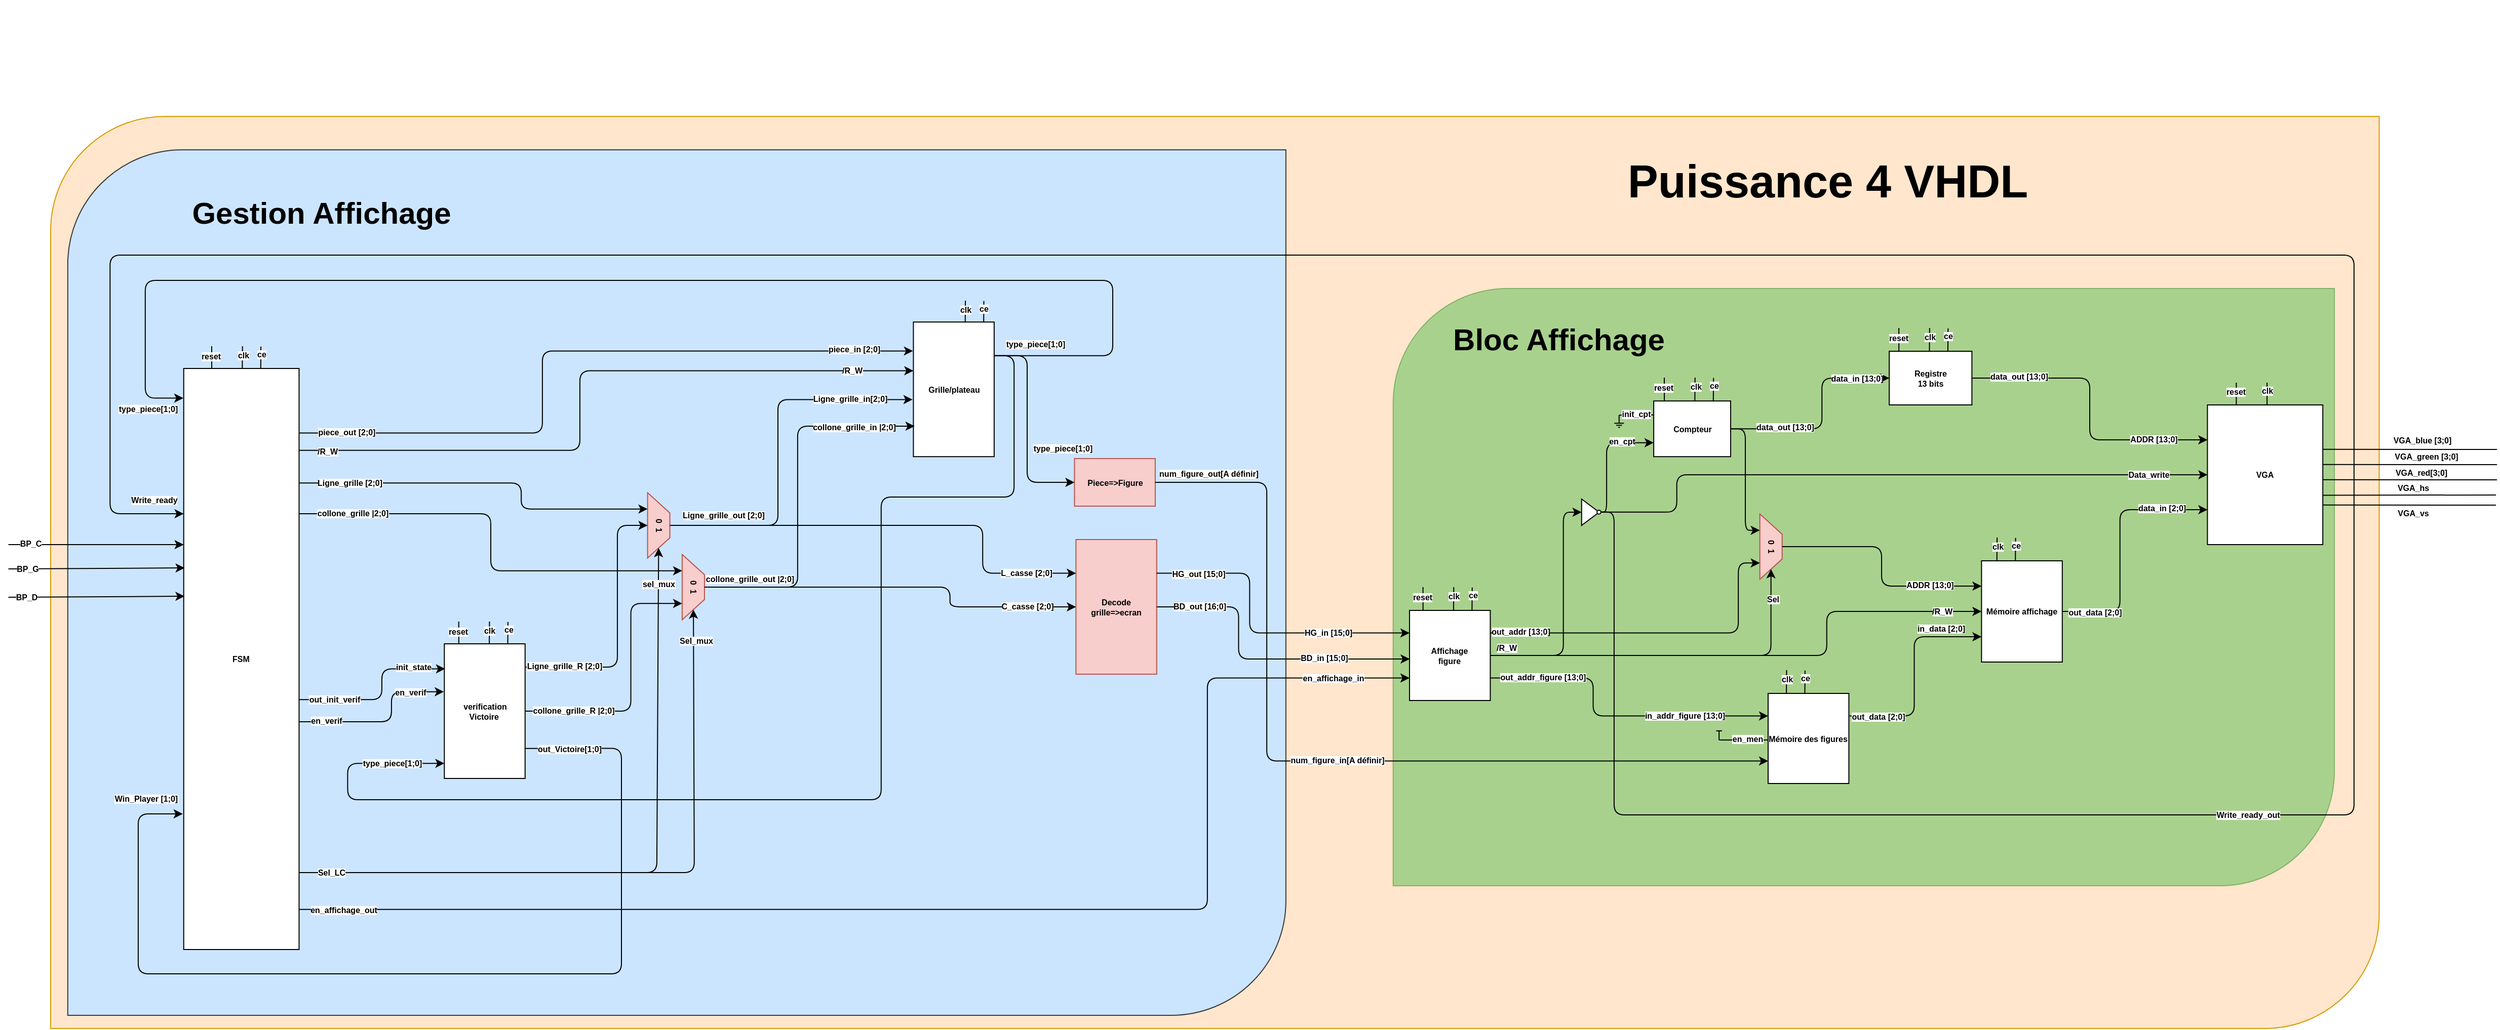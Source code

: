<mxfile version="14.4.3" type="device"><diagram id="br8w_CHcdMlxL9nRE2jV" name="Page-1"><mxGraphModel dx="2017" dy="2813" grid="1" gridSize="1" guides="1" tooltips="1" connect="1" arrows="1" fold="1" page="1" pageScale="1" pageWidth="827" pageHeight="1169" math="0" shadow="0"><root><mxCell id="0"/><mxCell id="1" parent="0"/><mxCell id="TJoZohAWSZVRduTLOrNt-88" value="" style="group" vertex="1" connectable="0" parent="1"><mxGeometry x="885" y="-1103" width="2319" height="1016" as="geometry"/></mxCell><mxCell id="TJoZohAWSZVRduTLOrNt-83" value="" style="verticalLabelPosition=bottom;verticalAlign=top;html=1;shape=mxgraph.basic.diag_round_rect;dx=56.57;fontSize=8;strokeColor=#d79b00;fontStyle=1;fillColor=#ffe6cc;" vertex="1" parent="TJoZohAWSZVRduTLOrNt-88"><mxGeometry y="115" width="2298.745" height="901" as="geometry"/></mxCell><mxCell id="TJoZohAWSZVRduTLOrNt-78" value="" style="verticalLabelPosition=bottom;verticalAlign=top;html=1;shape=mxgraph.basic.diag_round_rect;dx=56.57;fontSize=8;strokeColor=#36393d;fontStyle=1;fillColor=#cce5ff;" vertex="1" parent="TJoZohAWSZVRduTLOrNt-88"><mxGeometry x="16.895" y="148" width="1202.543" height="855" as="geometry"/></mxCell><mxCell id="TJoZohAWSZVRduTLOrNt-67" value="" style="endArrow=none;html=1;entryX=0.486;entryY=-0.008;entryDx=0;entryDy=0;entryPerimeter=0;fontStyle=1;fontSize=8;" edge="1" parent="TJoZohAWSZVRduTLOrNt-88"><mxGeometry x="-9.938" y="149" width="49.692" height="50" as="geometry"><mxPoint x="903.036" y="297.0" as="sourcePoint"/><mxPoint x="902.842" y="319.576" as="targetPoint"/></mxGeometry></mxCell><mxCell id="TJoZohAWSZVRduTLOrNt-68" value="&lt;font style=&quot;font-size: 8px&quot;&gt;clk&lt;/font&gt;" style="edgeLabel;html=1;align=center;verticalAlign=middle;resizable=0;points=[];fontStyle=1;fontSize=8;" vertex="1" connectable="0" parent="TJoZohAWSZVRduTLOrNt-67"><mxGeometry x="-0.252" relative="1" as="geometry"><mxPoint as="offset"/></mxGeometry></mxCell><mxCell id="TJoZohAWSZVRduTLOrNt-69" value="" style="endArrow=none;html=1;entryX=0.486;entryY=-0.008;entryDx=0;entryDy=0;entryPerimeter=0;fontStyle=1;fontSize=8;" edge="1" parent="TJoZohAWSZVRduTLOrNt-88"><mxGeometry x="-9.938" y="149" width="49.692" height="50" as="geometry"><mxPoint x="921.257" y="297.42" as="sourcePoint"/><mxPoint x="921.064" y="319.996" as="targetPoint"/></mxGeometry></mxCell><mxCell id="TJoZohAWSZVRduTLOrNt-70" value="&lt;span style=&quot;font-size: 8px&quot;&gt;ce&lt;/span&gt;" style="edgeLabel;html=1;align=center;verticalAlign=middle;resizable=0;points=[];fontStyle=1;fontSize=8;" vertex="1" connectable="0" parent="TJoZohAWSZVRduTLOrNt-69"><mxGeometry x="-0.252" relative="1" as="geometry"><mxPoint y="-0.81" as="offset"/></mxGeometry></mxCell><mxCell id="TJoZohAWSZVRduTLOrNt-53" value="" style="endArrow=none;html=1;entryX=0.117;entryY=0.002;entryDx=0;entryDy=0;entryPerimeter=0;fontStyle=1;fontSize=8;" edge="1" parent="TJoZohAWSZVRduTLOrNt-88"><mxGeometry x="-9.938" y="149" width="49.692" height="50" as="geometry"><mxPoint x="158.99" y="342.0" as="sourcePoint"/><mxPoint x="159.049" y="365.106" as="targetPoint"/></mxGeometry></mxCell><mxCell id="TJoZohAWSZVRduTLOrNt-54" value="&lt;font style=&quot;font-size: 8px&quot;&gt;reset&lt;/font&gt;" style="edgeLabel;html=1;align=center;verticalAlign=middle;resizable=0;points=[];fontStyle=1;fontSize=8;" vertex="1" connectable="0" parent="TJoZohAWSZVRduTLOrNt-53"><mxGeometry x="-0.164" y="-1" relative="1" as="geometry"><mxPoint as="offset"/></mxGeometry></mxCell><mxCell id="TJoZohAWSZVRduTLOrNt-55" value="" style="endArrow=none;html=1;entryX=0.486;entryY=-0.008;entryDx=0;entryDy=0;entryPerimeter=0;fontStyle=1;fontSize=8;" edge="1" parent="TJoZohAWSZVRduTLOrNt-88"><mxGeometry x="-9.938" y="149" width="49.692" height="50" as="geometry"><mxPoint x="189.36" y="342.0" as="sourcePoint"/><mxPoint x="189.166" y="364.576" as="targetPoint"/></mxGeometry></mxCell><mxCell id="TJoZohAWSZVRduTLOrNt-56" value="&lt;font style=&quot;font-size: 8px&quot;&gt;clk&lt;/font&gt;" style="edgeLabel;html=1;align=center;verticalAlign=middle;resizable=0;points=[];fontStyle=1;fontSize=8;" vertex="1" connectable="0" parent="TJoZohAWSZVRduTLOrNt-55"><mxGeometry x="-0.252" relative="1" as="geometry"><mxPoint as="offset"/></mxGeometry></mxCell><mxCell id="TJoZohAWSZVRduTLOrNt-57" value="" style="endArrow=none;html=1;entryX=0.486;entryY=-0.008;entryDx=0;entryDy=0;entryPerimeter=0;fontStyle=1;fontSize=8;" edge="1" parent="TJoZohAWSZVRduTLOrNt-88"><mxGeometry x="-9.938" y="149" width="49.692" height="50" as="geometry"><mxPoint x="207.581" y="342.42" as="sourcePoint"/><mxPoint x="207.387" y="364.996" as="targetPoint"/></mxGeometry></mxCell><mxCell id="TJoZohAWSZVRduTLOrNt-58" value="&lt;span style=&quot;font-size: 8px&quot;&gt;ce&lt;/span&gt;" style="edgeLabel;html=1;align=center;verticalAlign=middle;resizable=0;points=[];fontStyle=1;fontSize=8;" vertex="1" connectable="0" parent="TJoZohAWSZVRduTLOrNt-57"><mxGeometry x="-0.252" relative="1" as="geometry"><mxPoint y="-0.81" as="offset"/></mxGeometry></mxCell><mxCell id="CWCauG6KmwIeXVQ3I_qR-89" value="" style="verticalLabelPosition=bottom;verticalAlign=top;html=1;shape=mxgraph.basic.diag_round_rect;dx=56.57;fontSize=8;strokeColor=#82b366;fontStyle=1;fillColor=#A9D18E;" parent="TJoZohAWSZVRduTLOrNt-88" vertex="1"><mxGeometry x="1325.361" y="285" width="929.108" height="590" as="geometry"/></mxCell><mxCell id="eGhHJ4WayBWfBOn9kvGg-1" value="Grille/plateau" style="rounded=0;whiteSpace=wrap;html=1;fontStyle=1;fontSize=8;" parent="TJoZohAWSZVRduTLOrNt-88" vertex="1"><mxGeometry x="851.718" y="318.11" width="79.719" height="133" as="geometry"/></mxCell><mxCell id="eGhHJ4WayBWfBOn9kvGg-5" value="" style="edgeStyle=elbowEdgeStyle;elbow=horizontal;endArrow=classic;html=1;exitX=0.5;exitY=0;exitDx=0;exitDy=0;entryX=-0.01;entryY=0.576;entryDx=0;entryDy=0;entryPerimeter=0;fontStyle=1;fontSize=8;" parent="TJoZohAWSZVRduTLOrNt-88" source="TJoZohAWSZVRduTLOrNt-3" target="eGhHJ4WayBWfBOn9kvGg-1" edge="1"><mxGeometry x="-9.938" y="149" width="49.692" height="50" as="geometry"><mxPoint x="1058.678" y="651" as="sourcePoint"/><mxPoint x="1106.13" y="601" as="targetPoint"/><Array as="points"><mxPoint x="717.974" y="455"/></Array></mxGeometry></mxCell><mxCell id="eGhHJ4WayBWfBOn9kvGg-28" value="Ligne_grille_in[2;0]" style="edgeLabel;html=1;align=center;verticalAlign=middle;resizable=0;points=[];fontSize=8;fontStyle=1" parent="eGhHJ4WayBWfBOn9kvGg-5" vertex="1" connectable="0"><mxGeometry x="0.653" relative="1" as="geometry"><mxPoint x="0.98" y="-0.9" as="offset"/></mxGeometry></mxCell><mxCell id="eGhHJ4WayBWfBOn9kvGg-27" value="Ligne_grille_out [2;0]" style="edgeLabel;html=1;align=center;verticalAlign=middle;resizable=0;points=[];fontSize=8;fontStyle=1" parent="eGhHJ4WayBWfBOn9kvGg-5" vertex="1" connectable="0"><mxGeometry x="-0.775" y="1" relative="1" as="geometry"><mxPoint x="11.86" y="-9.63" as="offset"/></mxGeometry></mxCell><mxCell id="eGhHJ4WayBWfBOn9kvGg-6" value="" style="edgeStyle=elbowEdgeStyle;elbow=horizontal;endArrow=classic;html=1;exitX=0.5;exitY=0;exitDx=0;exitDy=0;entryX=-0.01;entryY=0.774;entryDx=0;entryDy=0;entryPerimeter=0;fontStyle=1;fontSize=8;" parent="TJoZohAWSZVRduTLOrNt-88" edge="1"><mxGeometry x="-9.938" y="149" width="49.692" height="50" as="geometry"><mxPoint x="641.101" y="580" as="sourcePoint"/><mxPoint x="852.889" y="421.052" as="targetPoint"/><Array as="points"><mxPoint x="737.427" y="496"/></Array></mxGeometry></mxCell><mxCell id="eGhHJ4WayBWfBOn9kvGg-29" value="collone_grille_out |2;0]" style="edgeLabel;html=1;align=center;verticalAlign=middle;resizable=0;points=[];fontSize=8;fontStyle=1" parent="eGhHJ4WayBWfBOn9kvGg-6" vertex="1" connectable="0"><mxGeometry x="-0.742" y="1" relative="1" as="geometry"><mxPoint x="0.8" y="-7.0" as="offset"/></mxGeometry></mxCell><mxCell id="eGhHJ4WayBWfBOn9kvGg-30" value="collone_grille_in |2;0]" style="edgeLabel;html=1;align=center;verticalAlign=middle;resizable=0;points=[];fontSize=8;fontStyle=1" parent="eGhHJ4WayBWfBOn9kvGg-6" vertex="1" connectable="0"><mxGeometry x="0.578" y="-1" relative="1" as="geometry"><mxPoint x="18.35" y="-0.05" as="offset"/></mxGeometry></mxCell><mxCell id="eGhHJ4WayBWfBOn9kvGg-9" value="" style="edgeStyle=elbowEdgeStyle;elbow=horizontal;endArrow=classic;html=1;exitX=1.001;exitY=0.111;exitDx=0;exitDy=0;entryX=-0.005;entryY=0.215;entryDx=0;entryDy=0;exitPerimeter=0;fontStyle=1;entryPerimeter=0;fontSize=8;" parent="TJoZohAWSZVRduTLOrNt-88" source="eGhHJ4WayBWfBOn9kvGg-4" target="eGhHJ4WayBWfBOn9kvGg-1" edge="1"><mxGeometry x="-9.938" y="149" width="49.692" height="50" as="geometry"><mxPoint x="812.877" y="590" as="sourcePoint"/><mxPoint x="953.335" y="609.25" as="targetPoint"/><Array as="points"><mxPoint x="485.459" y="349"/></Array></mxGeometry></mxCell><mxCell id="eGhHJ4WayBWfBOn9kvGg-31" value="piece_out [2;0]" style="edgeLabel;html=1;align=center;verticalAlign=middle;resizable=0;points=[];fontSize=8;fontStyle=1" parent="eGhHJ4WayBWfBOn9kvGg-9" vertex="1" connectable="0"><mxGeometry x="-0.836" relative="1" as="geometry"><mxPoint x="-10.45" y="-0.71" as="offset"/></mxGeometry></mxCell><mxCell id="eGhHJ4WayBWfBOn9kvGg-33" value="piece_in [2;0]" style="edgeLabel;html=1;align=center;verticalAlign=middle;resizable=0;points=[];fontSize=8;fontStyle=1" parent="eGhHJ4WayBWfBOn9kvGg-9" vertex="1" connectable="0"><mxGeometry x="0.525" relative="1" as="geometry"><mxPoint x="104.28" y="-1.5" as="offset"/></mxGeometry></mxCell><mxCell id="eGhHJ4WayBWfBOn9kvGg-10" value="" style="edgeStyle=elbowEdgeStyle;elbow=horizontal;endArrow=classic;html=1;exitX=1.001;exitY=0.141;exitDx=0;exitDy=0;entryX=0;entryY=0.362;entryDx=0;entryDy=0;exitPerimeter=0;fontStyle=1;entryPerimeter=0;fontSize=8;" parent="TJoZohAWSZVRduTLOrNt-88" source="eGhHJ4WayBWfBOn9kvGg-4" target="eGhHJ4WayBWfBOn9kvGg-1" edge="1"><mxGeometry x="-9.938" y="149" width="49.692" height="50" as="geometry"><mxPoint x="821.419" y="626.002" as="sourcePoint"/><mxPoint x="982.28" y="647.119" as="targetPoint"/><Array as="points"><mxPoint x="522.472" y="356"/></Array></mxGeometry></mxCell><mxCell id="eGhHJ4WayBWfBOn9kvGg-34" value="/R_W" style="edgeLabel;html=1;align=center;verticalAlign=middle;resizable=0;points=[];fontSize=8;fontStyle=1" parent="eGhHJ4WayBWfBOn9kvGg-10" vertex="1" connectable="0"><mxGeometry x="-0.778" y="-1" relative="1" as="geometry"><mxPoint x="-48.45" y="0.07" as="offset"/></mxGeometry></mxCell><mxCell id="eGhHJ4WayBWfBOn9kvGg-35" value="/R_W" style="edgeLabel;html=1;align=center;verticalAlign=middle;resizable=0;points=[];fontSize=8;fontStyle=1" parent="eGhHJ4WayBWfBOn9kvGg-10" vertex="1" connectable="0"><mxGeometry x="0.589" y="-2" relative="1" as="geometry"><mxPoint x="79.38" y="-2.26" as="offset"/></mxGeometry></mxCell><mxCell id="4kTXac-kegsW8Uju2dMT-1" value="Decode&lt;br style=&quot;font-size: 8px;&quot;&gt;grille=&amp;gt;ecran" style="rounded=0;whiteSpace=wrap;html=1;fontStyle=1;fontSize=8;fillColor=#f8cecc;strokeColor=#b85450;" parent="TJoZohAWSZVRduTLOrNt-88" vertex="1"><mxGeometry x="1012.175" y="533" width="79.719" height="133" as="geometry"/></mxCell><mxCell id="CWCauG6KmwIeXVQ3I_qR-24" value="0&amp;nbsp;  1" style="shape=trapezoid;perimeter=trapezoidPerimeter;whiteSpace=wrap;html=1;fixedSize=1;fontSize=8;rotation=90;fontStyle=1;fillColor=#f8cecc;strokeColor=#b85450;" parent="TJoZohAWSZVRduTLOrNt-88" vertex="1"><mxGeometry x="1666.062" y="529" width="64.535" height="22" as="geometry"/></mxCell><mxCell id="CWCauG6KmwIeXVQ3I_qR-25" value="" style="edgeStyle=elbowEdgeStyle;elbow=horizontal;endArrow=classic;html=1;fontSize=8;exitX=0.5;exitY=0;exitDx=0;exitDy=0;entryX=0;entryY=0.25;entryDx=0;entryDy=0;fontStyle=1" parent="TJoZohAWSZVRduTLOrNt-88" source="CWCauG6KmwIeXVQ3I_qR-24" target="8W9rmvR53nxBuZwD5PlN-52" edge="1"><mxGeometry x="1326.307" y="309" width="47.452" height="50" as="geometry"><mxPoint x="1659.419" y="567" as="sourcePoint"/><mxPoint x="1706.871" y="517" as="targetPoint"/></mxGeometry></mxCell><mxCell id="CWCauG6KmwIeXVQ3I_qR-73" value="ADDR [13;0]" style="edgeLabel;html=1;align=center;verticalAlign=middle;resizable=0;points=[];fontSize=8;fontStyle=1" parent="CWCauG6KmwIeXVQ3I_qR-25" vertex="1" connectable="0"><mxGeometry x="0.545" y="1" relative="1" as="geometry"><mxPoint x="2.76" as="offset"/></mxGeometry></mxCell><mxCell id="CWCauG6KmwIeXVQ3I_qR-26" value="" style="edgeStyle=elbowEdgeStyle;elbow=horizontal;endArrow=classic;html=1;fontSize=8;exitX=1;exitY=0.5;exitDx=0;exitDy=0;entryX=0.25;entryY=1;entryDx=0;entryDy=0;fontStyle=1" parent="TJoZohAWSZVRduTLOrNt-88" source="CWCauG6KmwIeXVQ3I_qR-11" target="CWCauG6KmwIeXVQ3I_qR-24" edge="1"><mxGeometry x="1326.307" y="309" width="47.452" height="50" as="geometry"><mxPoint x="1659.419" y="567" as="sourcePoint"/><mxPoint x="1706.871" y="517" as="targetPoint"/></mxGeometry></mxCell><mxCell id="CWCauG6KmwIeXVQ3I_qR-28" value="" style="edgeStyle=elbowEdgeStyle;elbow=horizontal;endArrow=classic;html=1;fontSize=8;exitX=1;exitY=0.25;exitDx=0;exitDy=0;entryX=0.75;entryY=1;entryDx=0;entryDy=0;fontStyle=1" parent="TJoZohAWSZVRduTLOrNt-88" source="CWCauG6KmwIeXVQ3I_qR-27" target="CWCauG6KmwIeXVQ3I_qR-24" edge="1"><mxGeometry x="1326.307" y="309" width="47.452" height="50" as="geometry"><mxPoint x="1572.107" y="567" as="sourcePoint"/><mxPoint x="1619.559" y="517" as="targetPoint"/><Array as="points"><mxPoint x="1666.062" y="590"/></Array></mxGeometry></mxCell><mxCell id="CWCauG6KmwIeXVQ3I_qR-75" value="out_addr [13;0]" style="edgeLabel;html=1;align=center;verticalAlign=middle;resizable=0;points=[];fontSize=8;fontStyle=1" parent="CWCauG6KmwIeXVQ3I_qR-28" vertex="1" connectable="0"><mxGeometry x="-0.666" y="-1" relative="1" as="geometry"><mxPoint x="-26.4" y="-2.25" as="offset"/></mxGeometry></mxCell><mxCell id="CWCauG6KmwIeXVQ3I_qR-35" value="" style="edgeStyle=segmentEdgeStyle;endArrow=classic;html=1;fontSize=8;exitX=1;exitY=0.5;exitDx=0;exitDy=0;entryX=1;entryY=0.5;entryDx=0;entryDy=0;fontStyle=1" parent="TJoZohAWSZVRduTLOrNt-88" source="CWCauG6KmwIeXVQ3I_qR-27" target="CWCauG6KmwIeXVQ3I_qR-24" edge="1"><mxGeometry x="1326.307" y="309" width="47.452" height="50" as="geometry"><mxPoint x="1589.19" y="643" as="sourcePoint"/><mxPoint x="1636.642" y="593" as="targetPoint"/></mxGeometry></mxCell><mxCell id="CWCauG6KmwIeXVQ3I_qR-70" value="Sel" style="edgeLabel;html=1;align=center;verticalAlign=middle;resizable=0;points=[];fontSize=8;fontStyle=1" parent="CWCauG6KmwIeXVQ3I_qR-35" vertex="1" connectable="0"><mxGeometry x="0.835" y="-1" relative="1" as="geometry"><mxPoint as="offset"/></mxGeometry></mxCell><mxCell id="CWCauG6KmwIeXVQ3I_qR-43" value="" style="group;rotation=0;fontStyle=1;fontSize=8;" parent="TJoZohAWSZVRduTLOrNt-88" vertex="1" connectable="0"><mxGeometry x="1511.369" y="493" width="19.93" height="26" as="geometry"/></mxCell><mxCell id="CWCauG6KmwIeXVQ3I_qR-41" value="" style="triangle;whiteSpace=wrap;html=1;fontSize=8;rotation=0;fontStyle=1" parent="CWCauG6KmwIeXVQ3I_qR-43" vertex="1"><mxGeometry width="17.358" height="26" as="geometry"/></mxCell><mxCell id="CWCauG6KmwIeXVQ3I_qR-42" value="" style="ellipse;whiteSpace=wrap;html=1;aspect=fixed;fontSize=8;rotation=0;fontStyle=1" parent="CWCauG6KmwIeXVQ3I_qR-43" vertex="1"><mxGeometry x="15.185" y="11" width="3.853" height="3.853" as="geometry"/></mxCell><mxCell id="CWCauG6KmwIeXVQ3I_qR-54" value="" style="edgeStyle=elbowEdgeStyle;elbow=horizontal;endArrow=classic;html=1;fontSize=8;entryX=0;entryY=0.75;entryDx=0;entryDy=0;fontStyle=1" parent="TJoZohAWSZVRduTLOrNt-88" source="CWCauG6KmwIeXVQ3I_qR-42" target="CWCauG6KmwIeXVQ3I_qR-11" edge="1"><mxGeometry x="1326.307" y="309" width="47.452" height="50" as="geometry"><mxPoint x="1475.306" y="474" as="sourcePoint"/><mxPoint x="1539.84" y="519" as="targetPoint"/><Array as="points"><mxPoint x="1536.044" y="493"/><mxPoint x="1540.789" y="494"/><mxPoint x="1549.33" y="497"/><mxPoint x="1492.388" y="459"/></Array></mxGeometry></mxCell><mxCell id="CWCauG6KmwIeXVQ3I_qR-71" value="en_cpt" style="edgeLabel;html=1;align=center;verticalAlign=middle;resizable=0;points=[];fontSize=8;fontStyle=1" parent="CWCauG6KmwIeXVQ3I_qR-54" vertex="1" connectable="0"><mxGeometry x="0.471" relative="1" as="geometry"><mxPoint x="0.4" y="-1.25" as="offset"/></mxGeometry></mxCell><mxCell id="CWCauG6KmwIeXVQ3I_qR-56" value="" style="edgeStyle=elbowEdgeStyle;elbow=horizontal;endArrow=classic;html=1;fontSize=8;exitX=1;exitY=0.5;exitDx=0;exitDy=0;entryX=0;entryY=0.5;entryDx=0;entryDy=0;fontStyle=1" parent="TJoZohAWSZVRduTLOrNt-88" source="CWCauG6KmwIeXVQ3I_qR-27" target="CWCauG6KmwIeXVQ3I_qR-41" edge="1"><mxGeometry x="1326.307" y="309" width="47.452" height="50" as="geometry"><mxPoint x="1699.278" y="513" as="sourcePoint"/><mxPoint x="1746.73" y="463" as="targetPoint"/><Array as="points"><mxPoint x="1493.337" y="605"/><mxPoint x="1482.898" y="579"/></Array></mxGeometry></mxCell><mxCell id="CWCauG6KmwIeXVQ3I_qR-79" value="/R_W" style="edgeLabel;html=1;align=center;verticalAlign=middle;resizable=0;points=[];fontSize=8;fontStyle=1" parent="CWCauG6KmwIeXVQ3I_qR-56" vertex="1" connectable="0"><mxGeometry x="-0.864" relative="1" as="geometry"><mxPoint y="-7.5" as="offset"/></mxGeometry></mxCell><mxCell id="CWCauG6KmwIeXVQ3I_qR-67" value="" style="edgeStyle=elbowEdgeStyle;elbow=horizontal;endArrow=classic;html=1;fontSize=8;entryX=0;entryY=0.5;entryDx=0;entryDy=0;fontStyle=1" parent="TJoZohAWSZVRduTLOrNt-88" source="CWCauG6KmwIeXVQ3I_qR-42" target="wT-2rDsVdUFB8nKmPHDW-2" edge="1"><mxGeometry x="1326.307" y="309" width="47.452" height="50" as="geometry"><mxPoint x="1645.183" y="527" as="sourcePoint"/><mxPoint x="1692.635" y="477" as="targetPoint"/><Array as="points"><mxPoint x="1605.324" y="487"/></Array></mxGeometry></mxCell><mxCell id="CWCauG6KmwIeXVQ3I_qR-72" value="Data_write" style="edgeLabel;html=1;align=center;verticalAlign=middle;resizable=0;points=[];fontSize=8;fontStyle=1" parent="CWCauG6KmwIeXVQ3I_qR-67" vertex="1" connectable="0"><mxGeometry x="0.817" relative="1" as="geometry"><mxPoint as="offset"/></mxGeometry></mxCell><mxCell id="zO4YCBwF0Jjes9oER0bV-3" value="&lt;font style=&quot;font-size: 30px&quot;&gt;Bloc Affichage&lt;/font&gt;" style="text;html=1;strokeColor=none;fillColor=none;align=center;verticalAlign=middle;whiteSpace=wrap;rounded=0;labelBackgroundColor=none;sketch=0;fontSize=8;fontColor=#000000;fontStyle=1" parent="TJoZohAWSZVRduTLOrNt-88" vertex="1"><mxGeometry x="1381.351" y="325" width="216.381" height="20" as="geometry"/></mxCell><mxCell id="Ob4TGC3ggiLINK-IsDbN-56" value="" style="group;fontStyle=1;fontSize=8;" parent="TJoZohAWSZVRduTLOrNt-88" vertex="1" connectable="0"><mxGeometry x="1543.636" y="373" width="114.834" height="78.11" as="geometry"/></mxCell><mxCell id="CWCauG6KmwIeXVQ3I_qR-11" value="Compteur" style="rounded=0;whiteSpace=wrap;html=1;fontStyle=1;fontSize=8;" parent="Ob4TGC3ggiLINK-IsDbN-56" vertex="1"><mxGeometry x="38.911" y="23.11" width="75.923" height="55" as="geometry"/></mxCell><mxCell id="Ob4TGC3ggiLINK-IsDbN-34" value="" style="endArrow=none;html=1;entryX=0.117;entryY=0.002;entryDx=0;entryDy=0;entryPerimeter=0;fontStyle=1;fontSize=8;" parent="Ob4TGC3ggiLINK-IsDbN-56" edge="1"><mxGeometry width="50" height="50" relative="1" as="geometry"><mxPoint x="49.35" as="sourcePoint"/><mxPoint x="49.409" y="23.106" as="targetPoint"/></mxGeometry></mxCell><mxCell id="Ob4TGC3ggiLINK-IsDbN-35" value="&lt;font style=&quot;font-size: 8px&quot;&gt;reset&lt;/font&gt;" style="edgeLabel;html=1;align=center;verticalAlign=middle;resizable=0;points=[];fontStyle=1;fontSize=8;" parent="Ob4TGC3ggiLINK-IsDbN-34" vertex="1" connectable="0"><mxGeometry x="-0.164" y="-1" relative="1" as="geometry"><mxPoint as="offset"/></mxGeometry></mxCell><mxCell id="Ob4TGC3ggiLINK-IsDbN-36" value="" style="endArrow=none;html=1;entryX=0.486;entryY=-0.008;entryDx=0;entryDy=0;entryPerimeter=0;fontStyle=1;fontSize=8;" parent="Ob4TGC3ggiLINK-IsDbN-56" edge="1"><mxGeometry width="50" height="50" relative="1" as="geometry"><mxPoint x="79.719" as="sourcePoint"/><mxPoint x="79.526" y="22.576" as="targetPoint"/></mxGeometry></mxCell><mxCell id="Ob4TGC3ggiLINK-IsDbN-37" value="&lt;font style=&quot;font-size: 8px&quot;&gt;clk&lt;/font&gt;" style="edgeLabel;html=1;align=center;verticalAlign=middle;resizable=0;points=[];fontStyle=1;fontSize=8;" parent="Ob4TGC3ggiLINK-IsDbN-36" vertex="1" connectable="0"><mxGeometry x="-0.252" relative="1" as="geometry"><mxPoint as="offset"/></mxGeometry></mxCell><mxCell id="Ob4TGC3ggiLINK-IsDbN-38" value="" style="endArrow=none;html=1;entryX=0.486;entryY=-0.008;entryDx=0;entryDy=0;entryPerimeter=0;fontStyle=1;fontSize=8;" parent="Ob4TGC3ggiLINK-IsDbN-56" edge="1"><mxGeometry width="50" height="50" relative="1" as="geometry"><mxPoint x="97.941" y="0.42" as="sourcePoint"/><mxPoint x="97.747" y="22.996" as="targetPoint"/></mxGeometry></mxCell><mxCell id="Ob4TGC3ggiLINK-IsDbN-39" value="&lt;span style=&quot;font-size: 8px&quot;&gt;ce&lt;/span&gt;" style="edgeLabel;html=1;align=center;verticalAlign=middle;resizable=0;points=[];fontStyle=1;fontSize=8;" parent="Ob4TGC3ggiLINK-IsDbN-38" vertex="1" connectable="0"><mxGeometry x="-0.252" relative="1" as="geometry"><mxPoint y="-0.81" as="offset"/></mxGeometry></mxCell><mxCell id="Ob4TGC3ggiLINK-IsDbN-55" value="" style="group;fontStyle=1;fontSize=8;" parent="Ob4TGC3ggiLINK-IsDbN-56" vertex="1" connectable="0"><mxGeometry y="37.11" width="9.49" height="12" as="geometry"/></mxCell><mxCell id="Ob4TGC3ggiLINK-IsDbN-48" value="" style="endArrow=none;html=1;entryX=0;entryY=0.25;entryDx=0;entryDy=0;fontStyle=1;fontSize=8;" parent="Ob4TGC3ggiLINK-IsDbN-55" target="CWCauG6KmwIeXVQ3I_qR-11" edge="1"><mxGeometry width="50" height="50" relative="1" as="geometry"><mxPoint x="4.745" as="sourcePoint"/><mxPoint x="75.923" y="-4" as="targetPoint"/></mxGeometry></mxCell><mxCell id="Ob4TGC3ggiLINK-IsDbN-49" value="&lt;font style=&quot;font-size: 8px&quot;&gt;init_cpt&lt;/font&gt;" style="edgeLabel;html=1;align=center;verticalAlign=middle;resizable=0;points=[];fontStyle=1;fontSize=8;" parent="Ob4TGC3ggiLINK-IsDbN-48" vertex="1" connectable="0"><mxGeometry x="-0.364" y="1" relative="1" as="geometry"><mxPoint x="5.61" as="offset"/></mxGeometry></mxCell><mxCell id="Ob4TGC3ggiLINK-IsDbN-54" value="" style="group;fontStyle=1;fontSize=8;" parent="Ob4TGC3ggiLINK-IsDbN-55" vertex="1" connectable="0"><mxGeometry width="9.49" height="12" as="geometry"/></mxCell><mxCell id="Ob4TGC3ggiLINK-IsDbN-50" value="" style="endArrow=none;html=1;fontStyle=1;fontSize=8;" parent="Ob4TGC3ggiLINK-IsDbN-54" edge="1"><mxGeometry width="50" height="50" relative="1" as="geometry"><mxPoint x="4.745" y="8" as="sourcePoint"/><mxPoint x="4.745" as="targetPoint"/></mxGeometry></mxCell><mxCell id="Ob4TGC3ggiLINK-IsDbN-51" value="" style="endArrow=none;html=1;fontStyle=1;fontSize=8;" parent="Ob4TGC3ggiLINK-IsDbN-54" edge="1"><mxGeometry width="50" height="50" relative="1" as="geometry"><mxPoint x="9.49" y="8" as="sourcePoint"/><mxPoint y="8" as="targetPoint"/></mxGeometry></mxCell><mxCell id="Ob4TGC3ggiLINK-IsDbN-52" value="" style="endArrow=none;html=1;fontStyle=1;fontSize=8;" parent="Ob4TGC3ggiLINK-IsDbN-54" edge="1"><mxGeometry width="50" height="50" relative="1" as="geometry"><mxPoint x="7.592" y="10" as="sourcePoint"/><mxPoint x="1.898" y="10" as="targetPoint"/></mxGeometry></mxCell><mxCell id="Ob4TGC3ggiLINK-IsDbN-53" value="" style="endArrow=none;html=1;fontStyle=1;fontSize=8;" parent="Ob4TGC3ggiLINK-IsDbN-54" edge="1"><mxGeometry width="50" height="50" relative="1" as="geometry"><mxPoint x="5.694" y="12" as="sourcePoint"/><mxPoint x="3.796" y="12" as="targetPoint"/></mxGeometry></mxCell><mxCell id="Ob4TGC3ggiLINK-IsDbN-57" value="" style="group;fontStyle=1;fontSize=8;" parent="TJoZohAWSZVRduTLOrNt-88" vertex="1" connectable="0"><mxGeometry x="1815.061" y="324" width="81.617" height="76" as="geometry"/></mxCell><mxCell id="CWCauG6KmwIeXVQ3I_qR-2" value="Registre&lt;br style=&quot;font-size: 8px;&quot;&gt;13 bits" style="rounded=0;whiteSpace=wrap;html=1;fontStyle=1;fontSize=8;" parent="Ob4TGC3ggiLINK-IsDbN-57" vertex="1"><mxGeometry y="23" width="81.617" height="53" as="geometry"/></mxCell><mxCell id="Ob4TGC3ggiLINK-IsDbN-6" value="" style="endArrow=none;html=1;entryX=0.117;entryY=0.002;entryDx=0;entryDy=0;entryPerimeter=0;fontStyle=1;fontSize=8;" parent="Ob4TGC3ggiLINK-IsDbN-57" target="CWCauG6KmwIeXVQ3I_qR-2" edge="1"><mxGeometry width="50" height="50" relative="1" as="geometry"><mxPoint x="9.49" as="sourcePoint"/><mxPoint x="9.49" y="22" as="targetPoint"/></mxGeometry></mxCell><mxCell id="Ob4TGC3ggiLINK-IsDbN-7" value="&lt;font style=&quot;font-size: 8px&quot;&gt;reset&lt;/font&gt;" style="edgeLabel;html=1;align=center;verticalAlign=middle;resizable=0;points=[];fontStyle=1;fontSize=8;" parent="Ob4TGC3ggiLINK-IsDbN-6" vertex="1" connectable="0"><mxGeometry x="-0.164" y="-1" relative="1" as="geometry"><mxPoint as="offset"/></mxGeometry></mxCell><mxCell id="Ob4TGC3ggiLINK-IsDbN-8" value="" style="endArrow=none;html=1;entryX=0.486;entryY=-0.008;entryDx=0;entryDy=0;entryPerimeter=0;fontStyle=1;fontSize=8;" parent="Ob4TGC3ggiLINK-IsDbN-57" target="CWCauG6KmwIeXVQ3I_qR-2" edge="1"><mxGeometry width="50" height="50" relative="1" as="geometry"><mxPoint x="39.86" as="sourcePoint"/><mxPoint x="39.86" y="22" as="targetPoint"/></mxGeometry></mxCell><mxCell id="Ob4TGC3ggiLINK-IsDbN-9" value="&lt;font style=&quot;font-size: 8px&quot;&gt;clk&lt;/font&gt;" style="edgeLabel;html=1;align=center;verticalAlign=middle;resizable=0;points=[];fontStyle=1;fontSize=8;" parent="Ob4TGC3ggiLINK-IsDbN-8" vertex="1" connectable="0"><mxGeometry x="-0.252" relative="1" as="geometry"><mxPoint as="offset"/></mxGeometry></mxCell><mxCell id="Ob4TGC3ggiLINK-IsDbN-10" value="" style="endArrow=none;html=1;entryX=0.486;entryY=-0.008;entryDx=0;entryDy=0;entryPerimeter=0;fontStyle=1;fontSize=8;" parent="Ob4TGC3ggiLINK-IsDbN-57" edge="1"><mxGeometry width="50" height="50" relative="1" as="geometry"><mxPoint x="58.081" y="0.42" as="sourcePoint"/><mxPoint x="57.887" y="22.996" as="targetPoint"/></mxGeometry></mxCell><mxCell id="Ob4TGC3ggiLINK-IsDbN-11" value="&lt;span style=&quot;font-size: 8px&quot;&gt;ce&lt;/span&gt;" style="edgeLabel;html=1;align=center;verticalAlign=middle;resizable=0;points=[];fontStyle=1;fontSize=8;" parent="Ob4TGC3ggiLINK-IsDbN-10" vertex="1" connectable="0"><mxGeometry x="-0.252" relative="1" as="geometry"><mxPoint y="-0.81" as="offset"/></mxGeometry></mxCell><mxCell id="CWCauG6KmwIeXVQ3I_qR-16" value="" style="edgeStyle=elbowEdgeStyle;elbow=horizontal;endArrow=classic;html=1;fontSize=8;exitX=1;exitY=0.5;exitDx=0;exitDy=0;entryX=0;entryY=0.5;entryDx=0;entryDy=0;fontStyle=1" parent="TJoZohAWSZVRduTLOrNt-88" source="CWCauG6KmwIeXVQ3I_qR-11" target="CWCauG6KmwIeXVQ3I_qR-2" edge="1"><mxGeometry x="1326.307" y="309" width="47.452" height="50" as="geometry"><mxPoint x="1668.909" y="515" as="sourcePoint"/><mxPoint x="1642.336" y="439" as="targetPoint"/><Array as="points"><mxPoint x="1748.628" y="401"/></Array></mxGeometry></mxCell><mxCell id="CWCauG6KmwIeXVQ3I_qR-18" value="data_in [13;0]" style="edgeLabel;html=1;align=center;verticalAlign=middle;resizable=0;points=[];fontSize=8;fontStyle=1" parent="CWCauG6KmwIeXVQ3I_qR-16" vertex="1" connectable="0"><mxGeometry x="0.484" y="-1" relative="1" as="geometry"><mxPoint x="20.43" y="-0.5" as="offset"/></mxGeometry></mxCell><mxCell id="CWCauG6KmwIeXVQ3I_qR-19" value="data_out [13;0]" style="edgeLabel;html=1;align=center;verticalAlign=middle;resizable=0;points=[];fontSize=8;fontStyle=1" parent="CWCauG6KmwIeXVQ3I_qR-16" vertex="1" connectable="0"><mxGeometry x="-0.765" y="1" relative="1" as="geometry"><mxPoint x="28.86" y="-0.5" as="offset"/></mxGeometry></mxCell><mxCell id="Ob4TGC3ggiLINK-IsDbN-58" value="" style="group;fontStyle=1;fontSize=8;" parent="TJoZohAWSZVRduTLOrNt-88" vertex="1" connectable="0"><mxGeometry x="2129.192" y="378" width="189.808" height="160" as="geometry"/></mxCell><mxCell id="Ob4TGC3ggiLINK-IsDbN-2" value="" style="endArrow=none;html=1;entryX=0.25;entryY=0;entryDx=0;entryDy=0;fontStyle=1;fontSize=8;" parent="Ob4TGC3ggiLINK-IsDbN-58" target="wT-2rDsVdUFB8nKmPHDW-2" edge="1"><mxGeometry width="50" height="50" relative="1" as="geometry"><mxPoint x="28.471" as="sourcePoint"/><mxPoint x="28.471" y="34" as="targetPoint"/></mxGeometry></mxCell><mxCell id="Ob4TGC3ggiLINK-IsDbN-4" value="&lt;font style=&quot;font-size: 8px&quot;&gt;reset&lt;/font&gt;" style="edgeLabel;html=1;align=center;verticalAlign=middle;resizable=0;points=[];fontStyle=1;fontSize=8;" parent="Ob4TGC3ggiLINK-IsDbN-2" vertex="1" connectable="0"><mxGeometry x="-0.164" y="-1" relative="1" as="geometry"><mxPoint as="offset"/></mxGeometry></mxCell><mxCell id="Ob4TGC3ggiLINK-IsDbN-3" value="" style="endArrow=none;html=1;entryX=0.25;entryY=0;entryDx=0;entryDy=0;fontStyle=1;fontSize=8;" parent="Ob4TGC3ggiLINK-IsDbN-58" edge="1"><mxGeometry width="50" height="50" relative="1" as="geometry"><mxPoint x="58.84" as="sourcePoint"/><mxPoint x="58.84" y="22" as="targetPoint"/></mxGeometry></mxCell><mxCell id="Ob4TGC3ggiLINK-IsDbN-5" value="&lt;font style=&quot;font-size: 8px&quot;&gt;clk&lt;/font&gt;" style="edgeLabel;html=1;align=center;verticalAlign=middle;resizable=0;points=[];fontStyle=1;fontSize=8;" parent="Ob4TGC3ggiLINK-IsDbN-3" vertex="1" connectable="0"><mxGeometry x="-0.252" relative="1" as="geometry"><mxPoint as="offset"/></mxGeometry></mxCell><mxCell id="wT-2rDsVdUFB8nKmPHDW-2" value="VGA" style="rounded=0;whiteSpace=wrap;html=1;fontStyle=1;fontSize=8;" parent="Ob4TGC3ggiLINK-IsDbN-58" vertex="1"><mxGeometry y="22" width="113.885" height="138" as="geometry"/></mxCell><mxCell id="8W9rmvR53nxBuZwD5PlN-1" value="" style="endArrow=none;html=1;entryX=1;entryY=0.25;entryDx=0;entryDy=0;fontStyle=1;fontSize=8;" parent="Ob4TGC3ggiLINK-IsDbN-58" edge="1"><mxGeometry x="2153.045" y="-703" width="49.692" height="50" as="geometry"><mxPoint x="285.831" y="66" as="sourcePoint"/><mxPoint x="113.885" y="65.83" as="targetPoint"/><mxPoint as="offset"/></mxGeometry></mxCell><mxCell id="8W9rmvR53nxBuZwD5PlN-8" value="VGA_blue [3;0]" style="edgeLabel;html=1;align=center;verticalAlign=middle;resizable=0;points=[];fontSize=8;labelPosition=center;verticalLabelPosition=middle;fontStyle=1" parent="8W9rmvR53nxBuZwD5PlN-1" vertex="1" connectable="0"><mxGeometry x="-0.214" y="1" relative="1" as="geometry"><mxPoint x="-6.57" y="-9.83" as="offset"/></mxGeometry></mxCell><mxCell id="8W9rmvR53nxBuZwD5PlN-6" value="" style="endArrow=none;html=1;exitX=1;exitY=0.5;exitDx=0;exitDy=0;fontStyle=1;fontSize=8;" parent="Ob4TGC3ggiLINK-IsDbN-58" edge="1"><mxGeometry x="2153.045" y="-703" width="49.692" height="50" as="geometry"><mxPoint x="113.885" y="80.83" as="sourcePoint"/><mxPoint x="285.831" y="81" as="targetPoint"/></mxGeometry></mxCell><mxCell id="8W9rmvR53nxBuZwD5PlN-9" value="VGA_green [3;0]" style="edgeLabel;html=1;align=center;verticalAlign=middle;resizable=0;points=[];fontSize=8;labelPosition=center;verticalLabelPosition=middle;fontStyle=1" parent="8W9rmvR53nxBuZwD5PlN-6" vertex="1" connectable="0"><mxGeometry x="0.235" y="1" relative="1" as="geometry"><mxPoint x="-4.14" y="-6.83" as="offset"/></mxGeometry></mxCell><mxCell id="8W9rmvR53nxBuZwD5PlN-35" value="" style="endArrow=none;html=1;exitX=1;exitY=0.5;exitDx=0;exitDy=0;fontStyle=1;fontSize=8;" parent="Ob4TGC3ggiLINK-IsDbN-58" edge="1"><mxGeometry x="2153.045" y="-703" width="49.692" height="50" as="geometry"><mxPoint x="113.885" y="95.83" as="sourcePoint"/><mxPoint x="285.831" y="96" as="targetPoint"/></mxGeometry></mxCell><mxCell id="8W9rmvR53nxBuZwD5PlN-36" value="VGA_red[3;0]" style="edgeLabel;html=1;align=center;verticalAlign=middle;resizable=0;points=[];fontSize=8;labelPosition=center;verticalLabelPosition=middle;fontStyle=1" parent="8W9rmvR53nxBuZwD5PlN-35" vertex="1" connectable="0"><mxGeometry x="0.235" y="1" relative="1" as="geometry"><mxPoint x="-9.14" y="-5.83" as="offset"/></mxGeometry></mxCell><mxCell id="8W9rmvR53nxBuZwD5PlN-39" value="" style="endArrow=none;html=1;exitX=1;exitY=0.5;exitDx=0;exitDy=0;fontStyle=1;fontSize=8;" parent="Ob4TGC3ggiLINK-IsDbN-58" edge="1"><mxGeometry x="2153.045" y="-703" width="49.692" height="50" as="geometry"><mxPoint x="113.885" y="111.21" as="sourcePoint"/><mxPoint x="284.837" y="111" as="targetPoint"/></mxGeometry></mxCell><mxCell id="8W9rmvR53nxBuZwD5PlN-40" value="VGA_hs" style="edgeLabel;html=1;align=center;verticalAlign=middle;resizable=0;points=[];fontSize=8;labelPosition=center;verticalLabelPosition=middle;fontStyle=1" parent="8W9rmvR53nxBuZwD5PlN-39" vertex="1" connectable="0"><mxGeometry x="0.235" y="1" relative="1" as="geometry"><mxPoint x="-17.14" y="-6.21" as="offset"/></mxGeometry></mxCell><mxCell id="8W9rmvR53nxBuZwD5PlN-46" value="" style="endArrow=none;html=1;exitX=1;exitY=0.5;exitDx=0;exitDy=0;fontStyle=1;fontSize=8;" parent="Ob4TGC3ggiLINK-IsDbN-58" edge="1"><mxGeometry x="2153.045" y="-703" width="49.692" height="50" as="geometry"><mxPoint x="113.885" y="120.83" as="sourcePoint"/><mxPoint x="284.837" y="121" as="targetPoint"/></mxGeometry></mxCell><mxCell id="8W9rmvR53nxBuZwD5PlN-47" value="VGA_vs" style="edgeLabel;html=1;align=center;verticalAlign=middle;resizable=0;points=[];fontSize=8;labelPosition=center;verticalLabelPosition=middle;fontStyle=1" parent="8W9rmvR53nxBuZwD5PlN-46" vertex="1" connectable="0"><mxGeometry x="0.235" y="1" relative="1" as="geometry"><mxPoint x="-17.14" y="9.17" as="offset"/></mxGeometry></mxCell><mxCell id="CWCauG6KmwIeXVQ3I_qR-4" value="" style="edgeStyle=elbowEdgeStyle;elbow=horizontal;endArrow=classic;html=1;exitX=1;exitY=0.5;exitDx=0;exitDy=0;entryX=0;entryY=0.25;entryDx=0;entryDy=0;fontStyle=1;fontSize=8;" parent="TJoZohAWSZVRduTLOrNt-88" source="CWCauG6KmwIeXVQ3I_qR-2" target="wT-2rDsVdUFB8nKmPHDW-2" edge="1"><mxGeometry x="1326.307" y="309" width="47.452" height="50" as="geometry"><mxPoint x="1793.233" y="516" as="sourcePoint"/><mxPoint x="1840.685" y="466" as="targetPoint"/></mxGeometry></mxCell><mxCell id="CWCauG6KmwIeXVQ3I_qR-7" value="data_out [13;0]" style="edgeLabel;html=1;align=center;verticalAlign=middle;resizable=0;points=[];fontSize=8;fontStyle=1" parent="CWCauG6KmwIeXVQ3I_qR-4" vertex="1" connectable="0"><mxGeometry x="-0.754" y="-1" relative="1" as="geometry"><mxPoint x="9.71" y="-2.5" as="offset"/></mxGeometry></mxCell><mxCell id="CWCauG6KmwIeXVQ3I_qR-10" value="ADDR [13;0]" style="edgeLabel;html=1;align=center;verticalAlign=middle;resizable=0;points=[];fontSize=8;fontStyle=1" parent="CWCauG6KmwIeXVQ3I_qR-4" vertex="1" connectable="0"><mxGeometry x="0.65" relative="1" as="geometry"><mxPoint x="-1.43" y="-0.5" as="offset"/></mxGeometry></mxCell><mxCell id="Ob4TGC3ggiLINK-IsDbN-59" value="" style="group;fontStyle=1;fontSize=8;" parent="TJoZohAWSZVRduTLOrNt-88" vertex="1" connectable="0"><mxGeometry x="1906.169" y="531" width="79.719" height="123" as="geometry"/></mxCell><mxCell id="8W9rmvR53nxBuZwD5PlN-52" value="Mémoire affichage" style="rounded=0;whiteSpace=wrap;html=1;fontStyle=1;fontSize=8;" parent="Ob4TGC3ggiLINK-IsDbN-59" vertex="1"><mxGeometry y="23" width="79.719" height="100" as="geometry"/></mxCell><mxCell id="Ob4TGC3ggiLINK-IsDbN-12" value="" style="endArrow=none;html=1;entryX=0.486;entryY=-0.008;entryDx=0;entryDy=0;entryPerimeter=0;fontStyle=1;fontSize=8;" parent="Ob4TGC3ggiLINK-IsDbN-59" edge="1"><mxGeometry width="50" height="50" relative="1" as="geometry"><mxPoint x="15.374" as="sourcePoint"/><mxPoint x="15.181" y="22.576" as="targetPoint"/></mxGeometry></mxCell><mxCell id="Ob4TGC3ggiLINK-IsDbN-13" value="&lt;font style=&quot;font-size: 8px&quot;&gt;clk&lt;/font&gt;" style="edgeLabel;html=1;align=center;verticalAlign=middle;resizable=0;points=[];fontStyle=1;fontSize=8;" parent="Ob4TGC3ggiLINK-IsDbN-12" vertex="1" connectable="0"><mxGeometry x="-0.252" relative="1" as="geometry"><mxPoint as="offset"/></mxGeometry></mxCell><mxCell id="Ob4TGC3ggiLINK-IsDbN-14" value="" style="endArrow=none;html=1;entryX=0.486;entryY=-0.008;entryDx=0;entryDy=0;entryPerimeter=0;fontStyle=1;fontSize=8;" parent="Ob4TGC3ggiLINK-IsDbN-59" edge="1"><mxGeometry width="50" height="50" relative="1" as="geometry"><mxPoint x="33.596" y="0.42" as="sourcePoint"/><mxPoint x="33.402" y="22.996" as="targetPoint"/></mxGeometry></mxCell><mxCell id="Ob4TGC3ggiLINK-IsDbN-15" value="&lt;span style=&quot;font-size: 8px&quot;&gt;ce&lt;/span&gt;" style="edgeLabel;html=1;align=center;verticalAlign=middle;resizable=0;points=[];fontStyle=1;fontSize=8;" parent="Ob4TGC3ggiLINK-IsDbN-14" vertex="1" connectable="0"><mxGeometry x="-0.252" relative="1" as="geometry"><mxPoint y="-0.81" as="offset"/></mxGeometry></mxCell><mxCell id="8W9rmvR53nxBuZwD5PlN-56" value="" style="edgeStyle=elbowEdgeStyle;elbow=horizontal;endArrow=classic;html=1;fontSize=8;exitX=1;exitY=0.5;exitDx=0;exitDy=0;entryX=0;entryY=0.75;entryDx=0;entryDy=0;fontStyle=1" parent="TJoZohAWSZVRduTLOrNt-88" source="8W9rmvR53nxBuZwD5PlN-52" target="wT-2rDsVdUFB8nKmPHDW-2" edge="1"><mxGeometry x="1734.393" y="512" width="47.452" height="50" as="geometry"><mxPoint x="1879.596" y="470" as="sourcePoint"/><mxPoint x="1927.047" y="420" as="targetPoint"/><Array as="points"><mxPoint x="2042.83" y="555"/></Array></mxGeometry></mxCell><mxCell id="8W9rmvR53nxBuZwD5PlN-57" value="out_data [2;0]" style="edgeLabel;html=1;align=center;verticalAlign=middle;resizable=0;points=[];fontSize=8;fontStyle=1" parent="8W9rmvR53nxBuZwD5PlN-56" vertex="1" connectable="0"><mxGeometry x="-0.768" relative="1" as="geometry"><mxPoint x="3.28" y="1" as="offset"/></mxGeometry></mxCell><mxCell id="8W9rmvR53nxBuZwD5PlN-58" value="data_in [2;0]" style="edgeLabel;html=1;align=center;verticalAlign=middle;resizable=0;points=[];fontSize=8;fontStyle=1" parent="8W9rmvR53nxBuZwD5PlN-56" vertex="1" connectable="0"><mxGeometry x="0.687" y="-1" relative="1" as="geometry"><mxPoint x="-6.64" y="-2.5" as="offset"/></mxGeometry></mxCell><mxCell id="Ob4TGC3ggiLINK-IsDbN-60" value="" style="group;fontStyle=1;fontSize=8;" parent="TJoZohAWSZVRduTLOrNt-88" vertex="1" connectable="0"><mxGeometry x="1695.482" y="662" width="79.719" height="112" as="geometry"/></mxCell><mxCell id="CWCauG6KmwIeXVQ3I_qR-29" value="Mémoire des figures" style="rounded=0;whiteSpace=wrap;html=1;fontStyle=1;fontSize=8;" parent="Ob4TGC3ggiLINK-IsDbN-60" vertex="1"><mxGeometry y="23" width="79.719" height="89" as="geometry"/></mxCell><mxCell id="Ob4TGC3ggiLINK-IsDbN-24" value="" style="endArrow=none;html=1;entryX=0.486;entryY=-0.008;entryDx=0;entryDy=0;entryPerimeter=0;fontStyle=1;fontSize=8;" parent="Ob4TGC3ggiLINK-IsDbN-60" edge="1"><mxGeometry width="50" height="50" relative="1" as="geometry"><mxPoint x="18.222" as="sourcePoint"/><mxPoint x="18.028" y="22.576" as="targetPoint"/></mxGeometry></mxCell><mxCell id="Ob4TGC3ggiLINK-IsDbN-25" value="&lt;font style=&quot;font-size: 8px&quot;&gt;clk&lt;/font&gt;" style="edgeLabel;html=1;align=center;verticalAlign=middle;resizable=0;points=[];fontStyle=1;fontSize=8;" parent="Ob4TGC3ggiLINK-IsDbN-24" vertex="1" connectable="0"><mxGeometry x="-0.252" relative="1" as="geometry"><mxPoint as="offset"/></mxGeometry></mxCell><mxCell id="Ob4TGC3ggiLINK-IsDbN-26" value="" style="endArrow=none;html=1;entryX=0.486;entryY=-0.008;entryDx=0;entryDy=0;entryPerimeter=0;fontStyle=1;fontSize=8;" parent="Ob4TGC3ggiLINK-IsDbN-60" edge="1"><mxGeometry width="50" height="50" relative="1" as="geometry"><mxPoint x="36.443" y="0.42" as="sourcePoint"/><mxPoint x="36.249" y="22.996" as="targetPoint"/></mxGeometry></mxCell><mxCell id="Ob4TGC3ggiLINK-IsDbN-27" value="&lt;span style=&quot;font-size: 8px&quot;&gt;ce&lt;/span&gt;" style="edgeLabel;html=1;align=center;verticalAlign=middle;resizable=0;points=[];fontStyle=1;fontSize=8;" parent="Ob4TGC3ggiLINK-IsDbN-26" vertex="1" connectable="0"><mxGeometry x="-0.252" relative="1" as="geometry"><mxPoint y="-0.81" as="offset"/></mxGeometry></mxCell><mxCell id="CWCauG6KmwIeXVQ3I_qR-30" value="" style="edgeStyle=elbowEdgeStyle;elbow=horizontal;endArrow=classic;html=1;fontSize=8;exitX=1;exitY=0.25;exitDx=0;exitDy=0;entryX=0;entryY=0.75;entryDx=0;entryDy=0;fontStyle=1" parent="TJoZohAWSZVRduTLOrNt-88" source="CWCauG6KmwIeXVQ3I_qR-29" target="8W9rmvR53nxBuZwD5PlN-52" edge="1"><mxGeometry x="1326.307" y="309" width="47.452" height="50" as="geometry"><mxPoint x="1704.973" y="637" as="sourcePoint"/><mxPoint x="1783.743" y="641" as="targetPoint"/><Array as="points"><mxPoint x="1839.736" y="668"/></Array></mxGeometry></mxCell><mxCell id="CWCauG6KmwIeXVQ3I_qR-74" value="out_data [2;0]" style="edgeLabel;html=1;align=center;verticalAlign=middle;resizable=0;points=[];fontSize=8;fontStyle=1" parent="CWCauG6KmwIeXVQ3I_qR-30" vertex="1" connectable="0"><mxGeometry x="-0.726" y="-2" relative="1" as="geometry"><mxPoint x="0.4" y="-1.25" as="offset"/></mxGeometry></mxCell><mxCell id="CWCauG6KmwIeXVQ3I_qR-77" value="in_data [2;0]" style="edgeLabel;html=1;align=center;verticalAlign=middle;resizable=0;points=[];fontSize=8;fontStyle=1" parent="CWCauG6KmwIeXVQ3I_qR-30" vertex="1" connectable="0"><mxGeometry x="0.693" y="-1" relative="1" as="geometry"><mxPoint x="-7.95" y="-9" as="offset"/></mxGeometry></mxCell><mxCell id="Ob4TGC3ggiLINK-IsDbN-61" value="" style="group;fontStyle=1;fontSize=8;" parent="TJoZohAWSZVRduTLOrNt-88" vertex="1" connectable="0"><mxGeometry x="1341.491" y="580" width="79.719" height="112" as="geometry"/></mxCell><mxCell id="CWCauG6KmwIeXVQ3I_qR-27" value="Affichage&lt;br style=&quot;font-size: 8px;&quot;&gt;figure" style="rounded=0;whiteSpace=wrap;html=1;fontStyle=1;fontSize=8;" parent="Ob4TGC3ggiLINK-IsDbN-61" vertex="1"><mxGeometry y="23" width="79.719" height="89" as="geometry"/></mxCell><mxCell id="Ob4TGC3ggiLINK-IsDbN-40" value="" style="endArrow=none;html=1;entryX=0.117;entryY=0.002;entryDx=0;entryDy=0;entryPerimeter=0;fontStyle=1;fontSize=8;" parent="Ob4TGC3ggiLINK-IsDbN-61" edge="1"><mxGeometry width="50" height="50" relative="1" as="geometry"><mxPoint x="13.287" as="sourcePoint"/><mxPoint x="13.345" y="23.106" as="targetPoint"/></mxGeometry></mxCell><mxCell id="Ob4TGC3ggiLINK-IsDbN-41" value="&lt;font style=&quot;font-size: 8px&quot;&gt;reset&lt;/font&gt;" style="edgeLabel;html=1;align=center;verticalAlign=middle;resizable=0;points=[];fontStyle=1;fontSize=8;" parent="Ob4TGC3ggiLINK-IsDbN-40" vertex="1" connectable="0"><mxGeometry x="-0.164" y="-1" relative="1" as="geometry"><mxPoint as="offset"/></mxGeometry></mxCell><mxCell id="Ob4TGC3ggiLINK-IsDbN-42" value="" style="endArrow=none;html=1;entryX=0.486;entryY=-0.008;entryDx=0;entryDy=0;entryPerimeter=0;fontStyle=1;fontSize=8;" parent="Ob4TGC3ggiLINK-IsDbN-61" edge="1"><mxGeometry width="50" height="50" relative="1" as="geometry"><mxPoint x="43.656" as="sourcePoint"/><mxPoint x="43.462" y="22.576" as="targetPoint"/></mxGeometry></mxCell><mxCell id="Ob4TGC3ggiLINK-IsDbN-43" value="&lt;font style=&quot;font-size: 8px&quot;&gt;clk&lt;/font&gt;" style="edgeLabel;html=1;align=center;verticalAlign=middle;resizable=0;points=[];fontStyle=1;fontSize=8;" parent="Ob4TGC3ggiLINK-IsDbN-42" vertex="1" connectable="0"><mxGeometry x="-0.252" relative="1" as="geometry"><mxPoint as="offset"/></mxGeometry></mxCell><mxCell id="Ob4TGC3ggiLINK-IsDbN-44" value="" style="endArrow=none;html=1;entryX=0.486;entryY=-0.008;entryDx=0;entryDy=0;entryPerimeter=0;fontStyle=1;fontSize=8;" parent="Ob4TGC3ggiLINK-IsDbN-61" edge="1"><mxGeometry width="50" height="50" relative="1" as="geometry"><mxPoint x="61.877" y="0.42" as="sourcePoint"/><mxPoint x="61.684" y="22.996" as="targetPoint"/></mxGeometry></mxCell><mxCell id="Ob4TGC3ggiLINK-IsDbN-45" value="&lt;span style=&quot;font-size: 8px&quot;&gt;ce&lt;/span&gt;" style="edgeLabel;html=1;align=center;verticalAlign=middle;resizable=0;points=[];fontStyle=1;fontSize=8;" parent="Ob4TGC3ggiLINK-IsDbN-44" vertex="1" connectable="0"><mxGeometry x="-0.252" relative="1" as="geometry"><mxPoint y="-0.81" as="offset"/></mxGeometry></mxCell><mxCell id="eGhHJ4WayBWfBOn9kvGg-41" value="" style="edgeStyle=elbowEdgeStyle;elbow=horizontal;endArrow=classic;html=1;fontSize=8;entryX=0;entryY=0.25;entryDx=0;entryDy=0;exitX=1;exitY=0.25;exitDx=0;exitDy=0;fontStyle=1" parent="TJoZohAWSZVRduTLOrNt-88" source="4kTXac-kegsW8Uju2dMT-1" target="CWCauG6KmwIeXVQ3I_qR-27" edge="1"><mxGeometry x="-9.938" y="149" width="49.692" height="50" as="geometry"><mxPoint x="863.176" y="572" as="sourcePoint"/><mxPoint x="1031.156" y="657" as="targetPoint"/><Array as="points"><mxPoint x="1183.66" y="596"/></Array></mxGeometry></mxCell><mxCell id="eGhHJ4WayBWfBOn9kvGg-46" value="HG_in [15;0]" style="edgeLabel;html=1;align=center;verticalAlign=middle;resizable=0;points=[];fontSize=8;fontStyle=1" parent="eGhHJ4WayBWfBOn9kvGg-41" vertex="1" connectable="0"><mxGeometry x="0.652" y="-1" relative="1" as="geometry"><mxPoint x="-26.67" y="-1.25" as="offset"/></mxGeometry></mxCell><mxCell id="2tmB63BpuSt9gE2IB9B9-1" value="&lt;span style=&quot;font-size: 8px;&quot;&gt;HG_out [15;0]&lt;/span&gt;" style="edgeLabel;html=1;align=center;verticalAlign=middle;resizable=0;points=[];fontSize=8;fontStyle=1" parent="eGhHJ4WayBWfBOn9kvGg-41" vertex="1" connectable="0"><mxGeometry x="-0.886" y="-2" relative="1" as="geometry"><mxPoint x="23.6" y="-1.25" as="offset"/></mxGeometry></mxCell><mxCell id="eGhHJ4WayBWfBOn9kvGg-42" value="" style="edgeStyle=elbowEdgeStyle;elbow=horizontal;endArrow=classic;html=1;fontSize=8;exitX=1;exitY=0.5;exitDx=0;exitDy=0;fontStyle=1" parent="TJoZohAWSZVRduTLOrNt-88" source="4kTXac-kegsW8Uju2dMT-1" edge="1"><mxGeometry x="-9.938" y="149" width="49.692" height="50" as="geometry"><mxPoint x="903.985" y="624" as="sourcePoint"/><mxPoint x="1341.68" y="651" as="targetPoint"/><Array as="points"><mxPoint x="1172.728" y="624"/></Array></mxGeometry></mxCell><mxCell id="eGhHJ4WayBWfBOn9kvGg-47" value="BD_in [15;0]" style="edgeLabel;html=1;align=center;verticalAlign=middle;resizable=0;points=[];fontSize=8;fontStyle=1" parent="eGhHJ4WayBWfBOn9kvGg-42" vertex="1" connectable="0"><mxGeometry x="0.636" y="-2" relative="1" as="geometry"><mxPoint x="-29.97" y="-3" as="offset"/></mxGeometry></mxCell><mxCell id="2tmB63BpuSt9gE2IB9B9-2" value="&lt;span style=&quot;font-size: 8px;&quot;&gt;BD_out [16;0]&lt;/span&gt;" style="edgeLabel;html=1;align=center;verticalAlign=middle;resizable=0;points=[];fontSize=8;fontStyle=1" parent="eGhHJ4WayBWfBOn9kvGg-42" vertex="1" connectable="0"><mxGeometry x="-0.867" y="1" relative="1" as="geometry"><mxPoint x="21.6" y="0.5" as="offset"/></mxGeometry></mxCell><mxCell id="CWCauG6KmwIeXVQ3I_qR-36" value="" style="edgeStyle=elbowEdgeStyle;elbow=horizontal;endArrow=classic;html=1;fontSize=8;exitX=1;exitY=0.5;exitDx=0;exitDy=0;entryX=0;entryY=0.5;entryDx=0;entryDy=0;fontStyle=1" parent="TJoZohAWSZVRduTLOrNt-88" source="CWCauG6KmwIeXVQ3I_qR-27" target="8W9rmvR53nxBuZwD5PlN-52" edge="1"><mxGeometry x="1326.307" y="309" width="47.452" height="50" as="geometry"><mxPoint x="1685.992" y="661" as="sourcePoint"/><mxPoint x="1740.087" y="617" as="targetPoint"/><Array as="points"><mxPoint x="1753.374" y="623"/><mxPoint x="1720.157" y="626"/><mxPoint x="1741.036" y="625"/></Array></mxGeometry></mxCell><mxCell id="CWCauG6KmwIeXVQ3I_qR-69" value="/R_W" style="edgeLabel;html=1;align=center;verticalAlign=middle;resizable=0;points=[];fontSize=8;fontStyle=1" parent="CWCauG6KmwIeXVQ3I_qR-36" vertex="1" connectable="0"><mxGeometry x="0.793" y="-2" relative="1" as="geometry"><mxPoint x="14.74" y="-2" as="offset"/></mxGeometry></mxCell><mxCell id="CWCauG6KmwIeXVQ3I_qR-34" value="" style="edgeStyle=elbowEdgeStyle;elbow=horizontal;endArrow=classic;html=1;fontSize=8;exitX=1;exitY=0.75;exitDx=0;exitDy=0;entryX=0;entryY=0.25;entryDx=0;entryDy=0;fontStyle=1" parent="TJoZohAWSZVRduTLOrNt-88" source="CWCauG6KmwIeXVQ3I_qR-27" target="CWCauG6KmwIeXVQ3I_qR-29" edge="1"><mxGeometry x="1326.307" y="309" width="47.452" height="50" as="geometry"><mxPoint x="1572.107" y="585" as="sourcePoint"/><mxPoint x="1619.559" y="535" as="targetPoint"/><Array as="points"><mxPoint x="1522.757" y="686"/><mxPoint x="1538.891" y="684"/></Array></mxGeometry></mxCell><mxCell id="CWCauG6KmwIeXVQ3I_qR-76" value="in_addr_figure [13;0]" style="edgeLabel;html=1;align=center;verticalAlign=middle;resizable=0;points=[];fontSize=8;fontStyle=1" parent="CWCauG6KmwIeXVQ3I_qR-34" vertex="1" connectable="0"><mxGeometry x="0.471" y="1" relative="1" as="geometry"><mxPoint as="offset"/></mxGeometry></mxCell><mxCell id="CWCauG6KmwIeXVQ3I_qR-78" value="out_addr_figure [13;0]" style="edgeLabel;html=1;align=center;verticalAlign=middle;resizable=0;points=[];fontSize=8;fontStyle=1" parent="CWCauG6KmwIeXVQ3I_qR-34" vertex="1" connectable="0"><mxGeometry x="-0.83" relative="1" as="geometry"><mxPoint x="25.29" y="-0.75" as="offset"/></mxGeometry></mxCell><mxCell id="Ob4TGC3ggiLINK-IsDbN-65" value="" style="group;fontStyle=1;fontSize=8;" parent="TJoZohAWSZVRduTLOrNt-88" vertex="1" connectable="0"><mxGeometry x="1644.234" y="722" width="5.694" height="9" as="geometry"/></mxCell><mxCell id="Ob4TGC3ggiLINK-IsDbN-62" value="&lt;font style=&quot;font-size: 8px&quot;&gt;en_men&lt;/font&gt;" style="endArrow=none;html=1;fontStyle=1;fontSize=8;" parent="Ob4TGC3ggiLINK-IsDbN-65" edge="1"><mxGeometry x="-0.176" y="-1" width="50" height="50" relative="1" as="geometry"><mxPoint x="51.248" y="9" as="sourcePoint"/><mxPoint x="2.847" y="9" as="targetPoint"/><mxPoint as="offset"/></mxGeometry></mxCell><mxCell id="Ob4TGC3ggiLINK-IsDbN-63" value="" style="endArrow=none;html=1;fontStyle=1;fontSize=8;" parent="Ob4TGC3ggiLINK-IsDbN-65" edge="1"><mxGeometry width="50" height="50" relative="1" as="geometry"><mxPoint x="2.847" y="9" as="sourcePoint"/><mxPoint x="2.847" as="targetPoint"/></mxGeometry></mxCell><mxCell id="Ob4TGC3ggiLINK-IsDbN-64" value="" style="endArrow=none;html=1;fontStyle=1;fontSize=8;" parent="Ob4TGC3ggiLINK-IsDbN-65" edge="1"><mxGeometry width="50" height="50" relative="1" as="geometry"><mxPoint as="sourcePoint"/><mxPoint x="5.694" as="targetPoint"/></mxGeometry></mxCell><mxCell id="2tmB63BpuSt9gE2IB9B9-15" value="" style="edgeStyle=segmentEdgeStyle;endArrow=classic;html=1;exitX=1;exitY=0.5;exitDx=0;exitDy=0;entryX=0;entryY=0.25;entryDx=0;entryDy=0;fontSize=8;fontStyle=1" parent="TJoZohAWSZVRduTLOrNt-88" source="CWCauG6KmwIeXVQ3I_qR-42" target="eGhHJ4WayBWfBOn9kvGg-4" edge="1"><mxGeometry x="-9.938" y="149" width="49.692" height="50" as="geometry"><mxPoint x="1543.636" y="523" as="sourcePoint"/><mxPoint x="1552.178" y="777" as="targetPoint"/><Array as="points"><mxPoint x="1543.429" y="506"/><mxPoint x="1543.429" y="805"/><mxPoint x="2273.899" y="805"/><mxPoint x="2273.899" y="252"/><mxPoint x="58.636" y="252"/><mxPoint x="58.636" y="508"/></Array></mxGeometry></mxCell><mxCell id="2tmB63BpuSt9gE2IB9B9-17" value="Write_ready_out" style="edgeLabel;html=1;align=center;verticalAlign=middle;resizable=0;points=[];fontSize=8;fontStyle=1" parent="2tmB63BpuSt9gE2IB9B9-15" vertex="1" connectable="0"><mxGeometry x="-0.533" y="-3" relative="1" as="geometry"><mxPoint x="-28.86" y="-3.03" as="offset"/></mxGeometry></mxCell><mxCell id="TJoZohAWSZVRduTLOrNt-52" value="&lt;span style=&quot;font-size: 8px;&quot;&gt;Write_ready&lt;/span&gt;" style="edgeLabel;html=1;align=center;verticalAlign=middle;resizable=0;points=[];fontSize=8;fontStyle=1" vertex="1" connectable="0" parent="2tmB63BpuSt9gE2IB9B9-15"><mxGeometry x="0.975" y="-1" relative="1" as="geometry"><mxPoint x="21.87" y="-15" as="offset"/></mxGeometry></mxCell><mxCell id="TJoZohAWSZVRduTLOrNt-1" value="Piece=&amp;gt;Figure" style="rounded=0;whiteSpace=wrap;html=1;fontStyle=1;fontSize=8;fillColor=#f8cecc;strokeColor=#b85450;" vertex="1" parent="TJoZohAWSZVRduTLOrNt-88"><mxGeometry x="1010.735" y="453" width="79.719" height="47" as="geometry"/></mxCell><mxCell id="TJoZohAWSZVRduTLOrNt-2" value="0&amp;nbsp;  1" style="shape=trapezoid;perimeter=trapezoidPerimeter;whiteSpace=wrap;html=1;fixedSize=1;fontSize=8;rotation=90;fontStyle=1;fillColor=#f8cecc;strokeColor=#b85450;" vertex="1" parent="TJoZohAWSZVRduTLOrNt-88"><mxGeometry x="602.191" y="569" width="64.535" height="22" as="geometry"/></mxCell><mxCell id="TJoZohAWSZVRduTLOrNt-3" value="0&amp;nbsp;  1" style="shape=trapezoid;perimeter=trapezoidPerimeter;whiteSpace=wrap;html=1;fixedSize=1;fontSize=8;rotation=90;fontStyle=1;fillColor=#f8cecc;strokeColor=#b85450;" vertex="1" parent="TJoZohAWSZVRduTLOrNt-88"><mxGeometry x="568.026" y="508" width="64.535" height="22" as="geometry"/></mxCell><mxCell id="TJoZohAWSZVRduTLOrNt-5" value="" style="edgeStyle=elbowEdgeStyle;elbow=horizontal;endArrow=classic;html=1;entryX=0;entryY=0.5;entryDx=0;entryDy=0;exitX=1;exitY=0.25;exitDx=0;exitDy=0;fontSize=8;fontStyle=1" edge="1" parent="TJoZohAWSZVRduTLOrNt-88" source="eGhHJ4WayBWfBOn9kvGg-1" target="TJoZohAWSZVRduTLOrNt-1"><mxGeometry x="-9.938" y="149" width="49.692" height="50" as="geometry"><mxPoint x="837.552" y="359" as="sourcePoint"/><mxPoint x="1178.257" y="353" as="targetPoint"/><Array as="points"><mxPoint x="964.022" y="414"/></Array></mxGeometry></mxCell><mxCell id="TJoZohAWSZVRduTLOrNt-41" value="type_piece[1;0]" style="edgeLabel;html=1;align=center;verticalAlign=middle;resizable=0;points=[];fontSize=8;fontStyle=1" vertex="1" connectable="0" parent="TJoZohAWSZVRduTLOrNt-5"><mxGeometry x="0.443" relative="1" as="geometry"><mxPoint x="35" y="-23.67" as="offset"/></mxGeometry></mxCell><mxCell id="TJoZohAWSZVRduTLOrNt-18" value="" style="group;fontSize=8;fontStyle=1" vertex="1" connectable="0" parent="TJoZohAWSZVRduTLOrNt-88"><mxGeometry x="388.657" y="614.0" width="79.719" height="155.0" as="geometry"/></mxCell><mxCell id="TJoZohAWSZVRduTLOrNt-12" value="" style="endArrow=none;html=1;entryX=0.117;entryY=0.002;entryDx=0;entryDy=0;entryPerimeter=0;fontStyle=1;fontSize=8;" edge="1" parent="TJoZohAWSZVRduTLOrNt-18"><mxGeometry width="50" height="50" relative="1" as="geometry"><mxPoint x="14.207" as="sourcePoint"/><mxPoint x="14.266" y="23.106" as="targetPoint"/></mxGeometry></mxCell><mxCell id="TJoZohAWSZVRduTLOrNt-13" value="&lt;font style=&quot;font-size: 8px&quot;&gt;reset&lt;/font&gt;" style="edgeLabel;html=1;align=center;verticalAlign=middle;resizable=0;points=[];fontStyle=1;fontSize=8;" vertex="1" connectable="0" parent="TJoZohAWSZVRduTLOrNt-12"><mxGeometry x="-0.164" y="-1" relative="1" as="geometry"><mxPoint as="offset"/></mxGeometry></mxCell><mxCell id="TJoZohAWSZVRduTLOrNt-14" value="" style="endArrow=none;html=1;entryX=0.486;entryY=-0.008;entryDx=0;entryDy=0;entryPerimeter=0;fontStyle=1;fontSize=8;" edge="1" parent="TJoZohAWSZVRduTLOrNt-18"><mxGeometry width="50" height="50" relative="1" as="geometry"><mxPoint x="44.576" as="sourcePoint"/><mxPoint x="44.383" y="22.576" as="targetPoint"/></mxGeometry></mxCell><mxCell id="TJoZohAWSZVRduTLOrNt-15" value="&lt;font style=&quot;font-size: 8px&quot;&gt;clk&lt;/font&gt;" style="edgeLabel;html=1;align=center;verticalAlign=middle;resizable=0;points=[];fontStyle=1;fontSize=8;" vertex="1" connectable="0" parent="TJoZohAWSZVRduTLOrNt-14"><mxGeometry x="-0.252" relative="1" as="geometry"><mxPoint as="offset"/></mxGeometry></mxCell><mxCell id="TJoZohAWSZVRduTLOrNt-16" value="" style="endArrow=none;html=1;entryX=0.486;entryY=-0.008;entryDx=0;entryDy=0;entryPerimeter=0;fontStyle=1;fontSize=8;" edge="1" parent="TJoZohAWSZVRduTLOrNt-18"><mxGeometry width="50" height="50" relative="1" as="geometry"><mxPoint x="62.798" y="0.42" as="sourcePoint"/><mxPoint x="62.604" y="22.996" as="targetPoint"/></mxGeometry></mxCell><mxCell id="TJoZohAWSZVRduTLOrNt-17" value="&lt;span style=&quot;font-size: 8px&quot;&gt;ce&lt;/span&gt;" style="edgeLabel;html=1;align=center;verticalAlign=middle;resizable=0;points=[];fontStyle=1;fontSize=8;" vertex="1" connectable="0" parent="TJoZohAWSZVRduTLOrNt-16"><mxGeometry x="-0.252" relative="1" as="geometry"><mxPoint y="-0.81" as="offset"/></mxGeometry></mxCell><mxCell id="2tmB63BpuSt9gE2IB9B9-3" value="verification&lt;br style=&quot;font-size: 8px;&quot;&gt;Victoire&amp;nbsp;" style="rounded=0;whiteSpace=wrap;html=1;fontStyle=1;fontSize=8;" parent="TJoZohAWSZVRduTLOrNt-18" vertex="1"><mxGeometry y="22.0" width="79.719" height="133" as="geometry"/></mxCell><mxCell id="TJoZohAWSZVRduTLOrNt-19" value="" style="edgeStyle=elbowEdgeStyle;elbow=horizontal;endArrow=classic;html=1;exitX=1;exitY=0.57;exitDx=0;exitDy=0;exitPerimeter=0;entryX=0.01;entryY=0.186;entryDx=0;entryDy=0;entryPerimeter=0;fontSize=8;fontStyle=1" edge="1" parent="TJoZohAWSZVRduTLOrNt-88" source="eGhHJ4WayBWfBOn9kvGg-4" target="2tmB63BpuSt9gE2IB9B9-3"><mxGeometry x="-9.938" y="149" width="49.692" height="50" as="geometry"><mxPoint x="1015.971" y="789" as="sourcePoint"/><mxPoint x="1063.423" y="739" as="targetPoint"/><Array as="points"><mxPoint x="326.97" y="678"/></Array></mxGeometry></mxCell><mxCell id="TJoZohAWSZVRduTLOrNt-35" value="out_init_verif" style="edgeLabel;html=1;align=center;verticalAlign=middle;resizable=0;points=[];fontSize=8;fontStyle=1" vertex="1" connectable="0" parent="TJoZohAWSZVRduTLOrNt-19"><mxGeometry x="-0.809" relative="1" as="geometry"><mxPoint x="17.92" as="offset"/></mxGeometry></mxCell><mxCell id="TJoZohAWSZVRduTLOrNt-37" value="init_state" style="edgeLabel;html=1;align=center;verticalAlign=middle;resizable=0;points=[];fontSize=8;fontStyle=1" vertex="1" connectable="0" parent="TJoZohAWSZVRduTLOrNt-19"><mxGeometry x="0.449" y="1" relative="1" as="geometry"><mxPoint x="16.73" y="-0.74" as="offset"/></mxGeometry></mxCell><mxCell id="TJoZohAWSZVRduTLOrNt-20" value="" style="edgeStyle=elbowEdgeStyle;elbow=horizontal;endArrow=classic;html=1;exitX=0.999;exitY=0.608;exitDx=0;exitDy=0;exitPerimeter=0;entryX=-0.006;entryY=0.356;entryDx=0;entryDy=0;entryPerimeter=0;fontSize=8;fontStyle=1" edge="1" parent="TJoZohAWSZVRduTLOrNt-88" source="eGhHJ4WayBWfBOn9kvGg-4" target="2tmB63BpuSt9gE2IB9B9-3"><mxGeometry x="-9.938" y="149" width="49.692" height="50" as="geometry"><mxPoint x="522.472" y="755.042" as="sourcePoint"/><mxPoint x="912.147" y="727.999" as="targetPoint"/><Array as="points"><mxPoint x="336.46" y="700"/></Array></mxGeometry></mxCell><mxCell id="TJoZohAWSZVRduTLOrNt-38" value="en_verif" style="edgeLabel;html=1;align=center;verticalAlign=middle;resizable=0;points=[];fontSize=8;fontStyle=1" vertex="1" connectable="0" parent="TJoZohAWSZVRduTLOrNt-20"><mxGeometry x="0.537" relative="1" as="geometry"><mxPoint x="6.55" as="offset"/></mxGeometry></mxCell><mxCell id="TJoZohAWSZVRduTLOrNt-39" value="en_verif" style="edgeLabel;html=1;align=center;verticalAlign=middle;resizable=0;points=[];fontSize=8;fontStyle=1" vertex="1" connectable="0" parent="TJoZohAWSZVRduTLOrNt-20"><mxGeometry x="-0.758" relative="1" as="geometry"><mxPoint x="6.07" y="-0.99" as="offset"/></mxGeometry></mxCell><mxCell id="TJoZohAWSZVRduTLOrNt-22" value="" style="edgeStyle=elbowEdgeStyle;elbow=horizontal;endArrow=classic;html=1;exitX=1.004;exitY=0.197;exitDx=0;exitDy=0;exitPerimeter=0;entryX=0.25;entryY=1;entryDx=0;entryDy=0;fontSize=8;fontStyle=1" edge="1" parent="TJoZohAWSZVRduTLOrNt-88" source="eGhHJ4WayBWfBOn9kvGg-4" target="TJoZohAWSZVRduTLOrNt-3"><mxGeometry x="-9.938" y="149" width="49.692" height="50" as="geometry"><mxPoint x="697.095" y="548" as="sourcePoint"/><mxPoint x="744.547" y="498" as="targetPoint"/><Array as="points"><mxPoint x="464.58" y="481"/></Array></mxGeometry></mxCell><mxCell id="TJoZohAWSZVRduTLOrNt-44" value="&lt;span style=&quot;font-size: 8px;&quot;&gt;Ligne_grille [2;0]&lt;/span&gt;" style="edgeLabel;html=1;align=center;verticalAlign=middle;resizable=0;points=[];fontSize=8;fontStyle=1" vertex="1" connectable="0" parent="TJoZohAWSZVRduTLOrNt-22"><mxGeometry x="-0.883" y="-1" relative="1" as="geometry"><mxPoint x="27.07" y="-1.08" as="offset"/></mxGeometry></mxCell><mxCell id="TJoZohAWSZVRduTLOrNt-23" value="" style="edgeStyle=elbowEdgeStyle;elbow=horizontal;endArrow=classic;html=1;exitX=1;exitY=0.25;exitDx=0;exitDy=0;entryX=0.25;entryY=1;entryDx=0;entryDy=0;fontSize=8;fontStyle=1" edge="1" parent="TJoZohAWSZVRduTLOrNt-88" source="eGhHJ4WayBWfBOn9kvGg-4" target="TJoZohAWSZVRduTLOrNt-2"><mxGeometry x="-9.938" y="149" width="49.692" height="50" as="geometry"><mxPoint x="620.223" y="602" as="sourcePoint"/><mxPoint x="667.675" y="552" as="targetPoint"/></mxGeometry></mxCell><mxCell id="TJoZohAWSZVRduTLOrNt-45" value="&lt;span style=&quot;font-size: 8px;&quot;&gt;collone_grille |2;0]&lt;/span&gt;" style="edgeLabel;html=1;align=center;verticalAlign=middle;resizable=0;points=[];fontSize=8;fontStyle=1" vertex="1" connectable="0" parent="TJoZohAWSZVRduTLOrNt-23"><mxGeometry x="-0.874" y="-1" relative="1" as="geometry"><mxPoint x="24.81" y="-1.5" as="offset"/></mxGeometry></mxCell><mxCell id="TJoZohAWSZVRduTLOrNt-24" value="" style="edgeStyle=elbowEdgeStyle;elbow=horizontal;endArrow=classic;html=1;exitX=1;exitY=0.173;exitDx=0;exitDy=0;exitPerimeter=0;fontSize=8;fontStyle=1" edge="1" parent="TJoZohAWSZVRduTLOrNt-88" source="2tmB63BpuSt9gE2IB9B9-3" target="TJoZohAWSZVRduTLOrNt-3"><mxGeometry x="-9.938" y="149" width="49.692" height="50" as="geometry"><mxPoint x="614.528" y="618" as="sourcePoint"/><mxPoint x="661.98" y="568" as="targetPoint"/><Array as="points"><mxPoint x="559.484" y="593"/></Array></mxGeometry></mxCell><mxCell id="TJoZohAWSZVRduTLOrNt-48" value="&lt;span style=&quot;font-size: 8px;&quot;&gt;Ligne_grille_R [2;0]&lt;/span&gt;" style="edgeLabel;html=1;align=center;verticalAlign=middle;resizable=0;points=[];fontSize=8;fontStyle=1" vertex="1" connectable="0" parent="TJoZohAWSZVRduTLOrNt-24"><mxGeometry x="-0.872" relative="1" as="geometry"><mxPoint x="22" y="-1.01" as="offset"/></mxGeometry></mxCell><mxCell id="TJoZohAWSZVRduTLOrNt-25" value="" style="edgeStyle=elbowEdgeStyle;elbow=horizontal;endArrow=classic;html=1;exitX=1;exitY=0.5;exitDx=0;exitDy=0;entryX=0.75;entryY=1;entryDx=0;entryDy=0;fontSize=8;fontStyle=1" edge="1" parent="TJoZohAWSZVRduTLOrNt-88" source="2tmB63BpuSt9gE2IB9B9-3" target="TJoZohAWSZVRduTLOrNt-2"><mxGeometry x="-9.938" y="149" width="49.692" height="50" as="geometry"><mxPoint x="614.528" y="618" as="sourcePoint"/><mxPoint x="661.98" y="568" as="targetPoint"/><Array as="points"><mxPoint x="572.771" y="650"/></Array></mxGeometry></mxCell><mxCell id="TJoZohAWSZVRduTLOrNt-46" value="&lt;span style=&quot;font-size: 8px;&quot;&gt;collone_grille_R |2;0]&lt;/span&gt;" style="edgeLabel;html=1;align=center;verticalAlign=middle;resizable=0;points=[];fontSize=8;fontStyle=1" vertex="1" connectable="0" parent="TJoZohAWSZVRduTLOrNt-25"><mxGeometry x="-0.713" relative="1" as="geometry"><mxPoint x="10" y="-0.5" as="offset"/></mxGeometry></mxCell><mxCell id="TJoZohAWSZVRduTLOrNt-26" value="" style="edgeStyle=segmentEdgeStyle;endArrow=classic;html=1;exitX=1;exitY=0.25;exitDx=0;exitDy=0;entryX=-0.003;entryY=0.051;entryDx=0;entryDy=0;entryPerimeter=0;fontSize=8;fontStyle=1" edge="1" parent="TJoZohAWSZVRduTLOrNt-88" source="eGhHJ4WayBWfBOn9kvGg-1" target="eGhHJ4WayBWfBOn9kvGg-4"><mxGeometry x="-9.938" y="149" width="49.692" height="50" as="geometry"><mxPoint x="976.112" y="351" as="sourcePoint"/><mxPoint x="1027.36" y="584" as="targetPoint"/><Array as="points"><mxPoint x="1048.498" y="351"/><mxPoint x="1048.498" y="277"/><mxPoint x="93.421" y="277"/><mxPoint x="93.421" y="393"/></Array></mxGeometry></mxCell><mxCell id="TJoZohAWSZVRduTLOrNt-40" value="type_piece[1;0]" style="edgeLabel;html=1;align=center;verticalAlign=middle;resizable=0;points=[];fontSize=8;fontStyle=1" vertex="1" connectable="0" parent="TJoZohAWSZVRduTLOrNt-26"><mxGeometry x="-0.959" y="1" relative="1" as="geometry"><mxPoint x="13.4" y="-10.37" as="offset"/></mxGeometry></mxCell><mxCell id="TJoZohAWSZVRduTLOrNt-51" value="&lt;span style=&quot;font-size: 8px;&quot;&gt;type_piece[1;0]&lt;/span&gt;" style="edgeLabel;html=1;align=center;verticalAlign=middle;resizable=0;points=[];fontSize=8;fontStyle=1" vertex="1" connectable="0" parent="TJoZohAWSZVRduTLOrNt-26"><mxGeometry x="0.918" relative="1" as="geometry"><mxPoint x="2.0" y="26.14" as="offset"/></mxGeometry></mxCell><mxCell id="TJoZohAWSZVRduTLOrNt-27" value="" style="edgeStyle=segmentEdgeStyle;endArrow=classic;html=1;exitX=1;exitY=0.25;exitDx=0;exitDy=0;entryX=0.001;entryY=0.888;entryDx=0;entryDy=0;entryPerimeter=0;fontSize=8;fontStyle=1" edge="1" parent="TJoZohAWSZVRduTLOrNt-88" source="eGhHJ4WayBWfBOn9kvGg-1" target="2tmB63BpuSt9gE2IB9B9-3"><mxGeometry x="-9.938" y="149" width="49.692" height="50" as="geometry"><mxPoint x="937.201" y="355" as="sourcePoint"/><mxPoint x="401.944" y="791" as="targetPoint"/><Array as="points"><mxPoint x="951.102" y="351"/><mxPoint x="951.102" y="491"/><mxPoint x="819.915" y="491"/><mxPoint x="819.915" y="790"/><mxPoint x="293.182" y="790"/><mxPoint x="293.182" y="754"/></Array></mxGeometry></mxCell><mxCell id="TJoZohAWSZVRduTLOrNt-43" value="type_piece[1;0]" style="edgeLabel;html=1;align=center;verticalAlign=middle;resizable=0;points=[];fontSize=8;fontStyle=1" vertex="1" connectable="0" parent="TJoZohAWSZVRduTLOrNt-27"><mxGeometry x="0.928" y="-1" relative="1" as="geometry"><mxPoint x="-6.52" y="-1.52" as="offset"/></mxGeometry></mxCell><mxCell id="TJoZohAWSZVRduTLOrNt-28" value="" style="edgeStyle=segmentEdgeStyle;endArrow=classic;html=1;exitX=0.994;exitY=0.777;exitDx=0;exitDy=0;entryX=-0.008;entryY=0.768;entryDx=0;entryDy=0;entryPerimeter=0;exitPerimeter=0;fontSize=8;fontStyle=1" edge="1" parent="TJoZohAWSZVRduTLOrNt-88" source="2tmB63BpuSt9gE2IB9B9-3" target="eGhHJ4WayBWfBOn9kvGg-4"><mxGeometry x="-9.938" y="149" width="49.692" height="50" as="geometry"><mxPoint x="766.374" y="610" as="sourcePoint"/><mxPoint x="813.826" y="560" as="targetPoint"/><Array as="points"><mxPoint x="563.506" y="739"/><mxPoint x="563.506" y="962"/><mxPoint x="86.464" y="962"/><mxPoint x="86.464" y="804"/><mxPoint x="130.193" y="804"/></Array></mxGeometry></mxCell><mxCell id="TJoZohAWSZVRduTLOrNt-33" value="Win_Player [1;0]" style="edgeLabel;html=1;align=center;verticalAlign=middle;resizable=0;points=[];fontSize=8;fontStyle=1" vertex="1" connectable="0" parent="TJoZohAWSZVRduTLOrNt-28"><mxGeometry x="0.876" y="-1" relative="1" as="geometry"><mxPoint x="6" y="-31.91" as="offset"/></mxGeometry></mxCell><mxCell id="TJoZohAWSZVRduTLOrNt-34" value="out_Victoire[1;0]" style="edgeLabel;html=1;align=center;verticalAlign=middle;resizable=0;points=[];fontSize=8;fontStyle=1" vertex="1" connectable="0" parent="TJoZohAWSZVRduTLOrNt-28"><mxGeometry x="-0.95" relative="1" as="geometry"><mxPoint x="18.72" as="offset"/></mxGeometry></mxCell><mxCell id="TJoZohAWSZVRduTLOrNt-36" value="" style="group;fontSize=8;fontStyle=1" vertex="1" connectable="0" parent="TJoZohAWSZVRduTLOrNt-88"><mxGeometry x="22.329" y="364" width="865.034" height="574" as="geometry"/></mxCell><mxCell id="eGhHJ4WayBWfBOn9kvGg-4" value="FSM" style="rounded=0;whiteSpace=wrap;html=1;fontStyle=1;fontSize=8;" parent="TJoZohAWSZVRduTLOrNt-36" vertex="1"><mxGeometry x="109.025" width="113.885" height="574" as="geometry"/></mxCell><mxCell id="eGhHJ4WayBWfBOn9kvGg-21" value="" style="endArrow=classic;html=1;entryX=-0.001;entryY=0.376;entryDx=0;entryDy=0;entryPerimeter=0;spacing=0;fontStyle=1;fontSize=8;" parent="TJoZohAWSZVRduTLOrNt-36" edge="1"><mxGeometry x="-1035.4" y="299.004" width="47.452" height="50" as="geometry"><mxPoint x="-64.07" y="174" as="sourcePoint"/><mxPoint x="109.025" y="174.004" as="targetPoint"/></mxGeometry></mxCell><mxCell id="eGhHJ4WayBWfBOn9kvGg-26" value="BP_C" style="edgeLabel;html=1;align=center;verticalAlign=middle;resizable=0;points=[];fontSize=8;fontStyle=1" parent="eGhHJ4WayBWfBOn9kvGg-21" vertex="1" connectable="0"><mxGeometry x="-0.164" relative="1" as="geometry"><mxPoint x="-50.79" y="-1" as="offset"/></mxGeometry></mxCell><mxCell id="TJoZohAWSZVRduTLOrNt-29" value="" style="endArrow=classic;html=1;entryX=-0.001;entryY=0.376;entryDx=0;entryDy=0;entryPerimeter=0;spacing=0;fontStyle=1;fontSize=8;" edge="1" parent="TJoZohAWSZVRduTLOrNt-36"><mxGeometry x="-1034.451" y="322.004" width="47.452" height="50" as="geometry"><mxPoint x="-64.07" y="198" as="sourcePoint"/><mxPoint x="109.974" y="197.004" as="targetPoint"/></mxGeometry></mxCell><mxCell id="TJoZohAWSZVRduTLOrNt-30" value="BP_G" style="edgeLabel;html=1;align=center;verticalAlign=middle;resizable=0;points=[];fontSize=8;fontStyle=1" vertex="1" connectable="0" parent="TJoZohAWSZVRduTLOrNt-29"><mxGeometry x="-0.164" relative="1" as="geometry"><mxPoint x="-54.25" as="offset"/></mxGeometry></mxCell><mxCell id="TJoZohAWSZVRduTLOrNt-31" value="" style="endArrow=classic;html=1;entryX=-0.001;entryY=0.376;entryDx=0;entryDy=0;entryPerimeter=0;spacing=0;fontStyle=1;fontSize=8;" edge="1" parent="TJoZohAWSZVRduTLOrNt-36"><mxGeometry x="-1034.565" y="350.004" width="47.452" height="50" as="geometry"><mxPoint x="-64.07" y="226" as="sourcePoint"/><mxPoint x="109.861" y="225.004" as="targetPoint"/></mxGeometry></mxCell><mxCell id="TJoZohAWSZVRduTLOrNt-32" value="BP_D" style="edgeLabel;html=1;align=center;verticalAlign=middle;resizable=0;points=[];fontSize=8;fontStyle=1" vertex="1" connectable="0" parent="TJoZohAWSZVRduTLOrNt-31"><mxGeometry x="-0.164" relative="1" as="geometry"><mxPoint x="-55.25" as="offset"/></mxGeometry></mxCell><mxCell id="TJoZohAWSZVRduTLOrNt-71" value="" style="edgeStyle=elbowEdgeStyle;elbow=horizontal;endArrow=classic;html=1;fontSize=8;fontStyle=1" edge="1" parent="TJoZohAWSZVRduTLOrNt-88" target="TJoZohAWSZVRduTLOrNt-2"><mxGeometry x="-9.938" y="149" width="49.692" height="50" as="geometry"><mxPoint x="245.353" y="862" as="sourcePoint"/><mxPoint x="568.975" y="676" as="targetPoint"/><Array as="points"><mxPoint x="635.407" y="730"/></Array></mxGeometry></mxCell><mxCell id="TJoZohAWSZVRduTLOrNt-74" value="Sel_mux" style="edgeLabel;html=1;align=center;verticalAlign=middle;resizable=0;points=[];fontSize=8;fontStyle=1" vertex="1" connectable="0" parent="TJoZohAWSZVRduTLOrNt-71"><mxGeometry x="0.907" y="-2" relative="1" as="geometry"><mxPoint as="offset"/></mxGeometry></mxCell><mxCell id="TJoZohAWSZVRduTLOrNt-72" value="" style="edgeStyle=elbowEdgeStyle;elbow=horizontal;endArrow=classic;html=1;fontSize=8;fontStyle=1" edge="1" parent="TJoZohAWSZVRduTLOrNt-88" target="TJoZohAWSZVRduTLOrNt-3"><mxGeometry x="-9.938" y="149" width="49.692" height="50" as="geometry"><mxPoint x="245.353" y="862" as="sourcePoint"/><mxPoint x="643.949" y="750" as="targetPoint"/><Array as="points"><mxPoint x="598.395" y="707"/></Array></mxGeometry></mxCell><mxCell id="TJoZohAWSZVRduTLOrNt-73" value="Sel_LC" style="edgeLabel;html=1;align=center;verticalAlign=middle;resizable=0;points=[];fontSize=8;fontStyle=1" vertex="1" connectable="0" parent="TJoZohAWSZVRduTLOrNt-72"><mxGeometry x="-0.908" relative="1" as="geometry"><mxPoint as="offset"/></mxGeometry></mxCell><mxCell id="TJoZohAWSZVRduTLOrNt-75" value="sel_mux" style="edgeLabel;html=1;align=center;verticalAlign=middle;resizable=0;points=[];fontSize=8;fontStyle=1" vertex="1" connectable="0" parent="TJoZohAWSZVRduTLOrNt-72"><mxGeometry x="0.894" relative="1" as="geometry"><mxPoint as="offset"/></mxGeometry></mxCell><mxCell id="eGhHJ4WayBWfBOn9kvGg-52" value="" style="edgeStyle=elbowEdgeStyle;elbow=horizontal;endArrow=classic;html=1;fontSize=8;exitX=1;exitY=0.5;exitDx=0;exitDy=0;entryX=0;entryY=0.75;entryDx=0;entryDy=0;fontStyle=1" parent="TJoZohAWSZVRduTLOrNt-88" source="TJoZohAWSZVRduTLOrNt-1" target="CWCauG6KmwIeXVQ3I_qR-29" edge="1"><mxGeometry x="-9.938" y="149" width="49.692" height="50" as="geometry"><mxPoint x="1108.977" y="659" as="sourcePoint"/><mxPoint x="1156.429" y="609" as="targetPoint"/><Array as="points"><mxPoint x="1200.555" y="600"/><mxPoint x="1229.505" y="785"/></Array></mxGeometry></mxCell><mxCell id="eGhHJ4WayBWfBOn9kvGg-53" value="num_figure_out[A définir]" style="edgeLabel;html=1;align=center;verticalAlign=middle;resizable=0;points=[];fontSize=8;fontStyle=1" parent="eGhHJ4WayBWfBOn9kvGg-52" vertex="1" connectable="0"><mxGeometry x="-0.903" relative="1" as="geometry"><mxPoint x="9.8" y="-8.5" as="offset"/></mxGeometry></mxCell><mxCell id="eGhHJ4WayBWfBOn9kvGg-54" value="num_figure_in[A définir]" style="edgeLabel;html=1;align=center;verticalAlign=middle;resizable=0;points=[];fontSize=8;fontStyle=1" parent="eGhHJ4WayBWfBOn9kvGg-52" vertex="1" connectable="0"><mxGeometry x="0.892" y="-1" relative="1" as="geometry"><mxPoint x="-377.63" y="-1.75" as="offset"/></mxGeometry></mxCell><mxCell id="4kTXac-kegsW8Uju2dMT-3" value="" style="edgeStyle=elbowEdgeStyle;elbow=horizontal;endArrow=classic;html=1;entryX=0;entryY=0.5;entryDx=0;entryDy=0;exitX=0.5;exitY=0;exitDx=0;exitDy=0;fontSize=8;fontStyle=1" parent="TJoZohAWSZVRduTLOrNt-88" target="4kTXac-kegsW8Uju2dMT-1" edge="1" source="TJoZohAWSZVRduTLOrNt-2"><mxGeometry x="-9.938" y="149" width="49.692" height="50" as="geometry"><mxPoint x="519.625" y="416" as="sourcePoint"/><mxPoint x="1137.448" y="590" as="targetPoint"/><Array as="points"><mxPoint x="887.851" y="590"/></Array></mxGeometry></mxCell><mxCell id="TJoZohAWSZVRduTLOrNt-50" value="&lt;span style=&quot;font-size: 8px;&quot;&gt;C_casse [2;0]&lt;/span&gt;" style="edgeLabel;html=1;align=center;verticalAlign=middle;resizable=0;points=[];fontSize=8;fontStyle=1" vertex="1" connectable="0" parent="4kTXac-kegsW8Uju2dMT-3"><mxGeometry x="0.706" y="1" relative="1" as="geometry"><mxPoint x="8.7" y="0.5" as="offset"/></mxGeometry></mxCell><mxCell id="4kTXac-kegsW8Uju2dMT-2" value="" style="edgeStyle=elbowEdgeStyle;elbow=horizontal;endArrow=classic;html=1;exitX=0.5;exitY=0;exitDx=0;exitDy=0;entryX=0;entryY=0.25;entryDx=0;entryDy=0;fontSize=8;fontStyle=1" parent="TJoZohAWSZVRduTLOrNt-88" source="TJoZohAWSZVRduTLOrNt-3" target="4kTXac-kegsW8Uju2dMT-1" edge="1"><mxGeometry x="-9.938" y="149" width="49.692" height="50" as="geometry"><mxPoint x="1089.996" y="640" as="sourcePoint"/><mxPoint x="1137.448" y="590" as="targetPoint"/><Array as="points"><mxPoint x="920.119" y="540"/></Array></mxGeometry></mxCell><mxCell id="TJoZohAWSZVRduTLOrNt-49" value="&lt;span style=&quot;font-size: 8px;&quot;&gt;L_casse [2;0]&lt;/span&gt;" style="edgeLabel;html=1;align=center;verticalAlign=middle;resizable=0;points=[];fontSize=8;fontStyle=1" vertex="1" connectable="0" parent="4kTXac-kegsW8Uju2dMT-2"><mxGeometry x="0.771" relative="1" as="geometry"><mxPoint x="1.85" y="-0.25" as="offset"/></mxGeometry></mxCell><mxCell id="eGhHJ4WayBWfBOn9kvGg-48" value="" style="edgeStyle=elbowEdgeStyle;elbow=horizontal;endArrow=classic;html=1;fontSize=8;exitX=1.004;exitY=0.931;exitDx=0;exitDy=0;exitPerimeter=0;entryX=0;entryY=0.75;entryDx=0;entryDy=0;fontStyle=1" parent="TJoZohAWSZVRduTLOrNt-88" source="eGhHJ4WayBWfBOn9kvGg-4" target="CWCauG6KmwIeXVQ3I_qR-27" edge="1"><mxGeometry x="-9.938" y="149" width="49.692" height="50" as="geometry"><mxPoint x="814.472" y="692.005" as="sourcePoint"/><mxPoint x="1341.491" y="667" as="targetPoint"/><Array as="points"><mxPoint x="1141.919" y="781"/></Array></mxGeometry></mxCell><mxCell id="eGhHJ4WayBWfBOn9kvGg-50" value="en_affichage_out" style="edgeLabel;html=1;align=center;verticalAlign=middle;resizable=0;points=[];fontSize=8;fontStyle=1" parent="eGhHJ4WayBWfBOn9kvGg-48" vertex="1" connectable="0"><mxGeometry x="-0.793" relative="1" as="geometry"><mxPoint x="-93.93" y="0.61" as="offset"/></mxGeometry></mxCell><mxCell id="eGhHJ4WayBWfBOn9kvGg-51" value="en_affichage_in" style="edgeLabel;html=1;align=center;verticalAlign=middle;resizable=0;points=[];fontSize=8;fontStyle=1" parent="eGhHJ4WayBWfBOn9kvGg-48" vertex="1" connectable="0"><mxGeometry x="0.636" y="-2" relative="1" as="geometry"><mxPoint x="122" y="-41.03" as="offset"/></mxGeometry></mxCell><mxCell id="TJoZohAWSZVRduTLOrNt-81" value="&lt;span style=&quot;font-size: 30px&quot;&gt;Gestion Affichage&lt;/span&gt;" style="text;html=1;strokeColor=none;fillColor=none;align=center;verticalAlign=middle;whiteSpace=wrap;rounded=0;labelBackgroundColor=none;sketch=0;fontSize=8;fontColor=#000000;fontStyle=1" vertex="1" parent="TJoZohAWSZVRduTLOrNt-88"><mxGeometry x="102.365" y="200" width="330.948" height="20" as="geometry"/></mxCell><mxCell id="TJoZohAWSZVRduTLOrNt-89" value="&lt;font style=&quot;font-size: 45px;&quot;&gt;&lt;span style=&quot;font-size: 45px;&quot;&gt;Puissance 4 VHDL&lt;/span&gt;&lt;/font&gt;" style="text;html=1;strokeColor=none;fillColor=none;align=center;verticalAlign=middle;whiteSpace=wrap;rounded=0;labelBackgroundColor=none;sketch=0;fontSize=45;fontStyle=1" vertex="1" parent="TJoZohAWSZVRduTLOrNt-88"><mxGeometry x="1531.294" y="125" width="447.227" height="108" as="geometry"/></mxCell></root></mxGraphModel></diagram></mxfile>